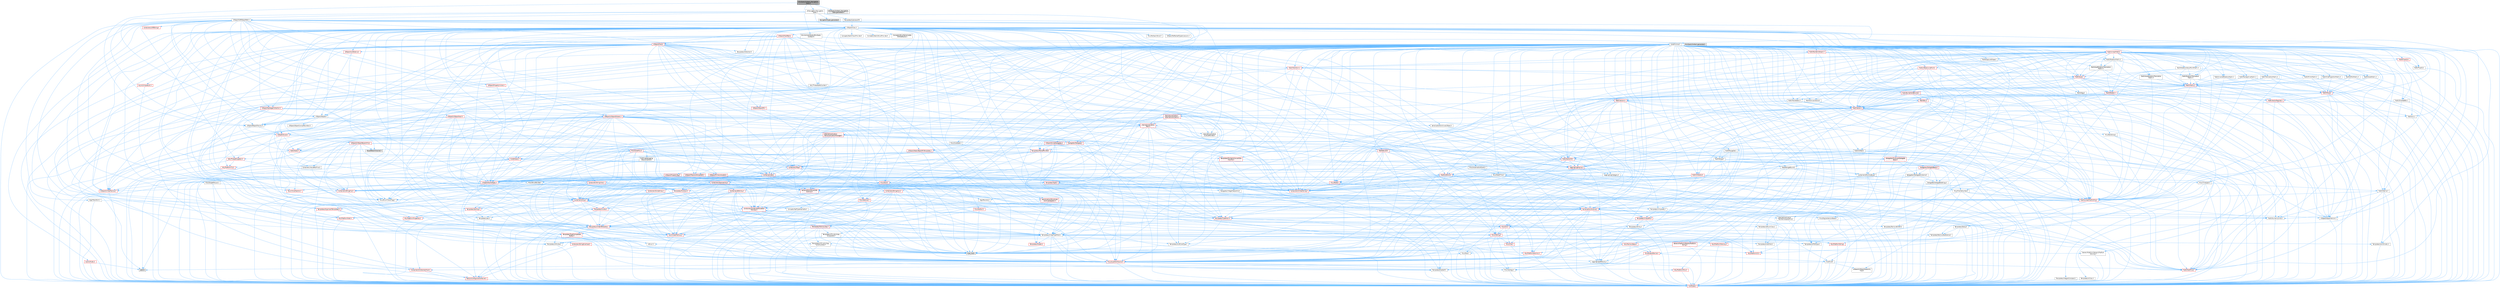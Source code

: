 digraph "EnvQueryContext_NavigationData.h"
{
 // INTERACTIVE_SVG=YES
 // LATEX_PDF_SIZE
  bgcolor="transparent";
  edge [fontname=Helvetica,fontsize=10,labelfontname=Helvetica,labelfontsize=10];
  node [fontname=Helvetica,fontsize=10,shape=box,height=0.2,width=0.4];
  Node1 [id="Node000001",label="EnvQueryContext_Navigation\lData.h",height=0.2,width=0.4,color="gray40", fillcolor="grey60", style="filled", fontcolor="black",tooltip=" "];
  Node1 -> Node2 [id="edge1_Node000001_Node000002",color="steelblue1",style="solid",tooltip=" "];
  Node2 [id="Node000002",label="AI/Navigation/Navigation\lTypes.h",height=0.2,width=0.4,color="grey40", fillcolor="white", style="filled",URL="$de/d69/NavigationTypes_8h.html",tooltip=" "];
  Node2 -> Node3 [id="edge2_Node000002_Node000003",color="steelblue1",style="solid",tooltip=" "];
  Node3 [id="Node000003",label="UObject/ObjectMacros.h",height=0.2,width=0.4,color="grey40", fillcolor="white", style="filled",URL="$d8/d8d/ObjectMacros_8h.html",tooltip=" "];
  Node3 -> Node4 [id="edge3_Node000003_Node000004",color="steelblue1",style="solid",tooltip=" "];
  Node4 [id="Node000004",label="Misc/EnumClassFlags.h",height=0.2,width=0.4,color="grey40", fillcolor="white", style="filled",URL="$d8/de7/EnumClassFlags_8h.html",tooltip=" "];
  Node3 -> Node5 [id="edge4_Node000003_Node000005",color="steelblue1",style="solid",tooltip=" "];
  Node5 [id="Node000005",label="UObject/Script.h",height=0.2,width=0.4,color="red", fillcolor="#FFF0F0", style="filled",URL="$de/dc6/Script_8h.html",tooltip=" "];
  Node5 -> Node6 [id="edge5_Node000005_Node000006",color="steelblue1",style="solid",tooltip=" "];
  Node6 [id="Node000006",label="Delegates/Delegate.h",height=0.2,width=0.4,color="red", fillcolor="#FFF0F0", style="filled",URL="$d4/d80/Delegate_8h.html",tooltip=" "];
  Node6 -> Node7 [id="edge6_Node000006_Node000007",color="steelblue1",style="solid",tooltip=" "];
  Node7 [id="Node000007",label="CoreTypes.h",height=0.2,width=0.4,color="red", fillcolor="#FFF0F0", style="filled",URL="$dc/dec/CoreTypes_8h.html",tooltip=" "];
  Node6 -> Node21 [id="edge7_Node000006_Node000021",color="steelblue1",style="solid",tooltip=" "];
  Node21 [id="Node000021",label="Misc/AssertionMacros.h",height=0.2,width=0.4,color="red", fillcolor="#FFF0F0", style="filled",URL="$d0/dfa/AssertionMacros_8h.html",tooltip=" "];
  Node21 -> Node7 [id="edge8_Node000021_Node000007",color="steelblue1",style="solid",tooltip=" "];
  Node21 -> Node22 [id="edge9_Node000021_Node000022",color="steelblue1",style="solid",tooltip=" "];
  Node22 [id="Node000022",label="HAL/PlatformMisc.h",height=0.2,width=0.4,color="red", fillcolor="#FFF0F0", style="filled",URL="$d0/df5/PlatformMisc_8h.html",tooltip=" "];
  Node22 -> Node7 [id="edge10_Node000022_Node000007",color="steelblue1",style="solid",tooltip=" "];
  Node21 -> Node57 [id="edge11_Node000021_Node000057",color="steelblue1",style="solid",tooltip=" "];
  Node57 [id="Node000057",label="Templates/EnableIf.h",height=0.2,width=0.4,color="grey40", fillcolor="white", style="filled",URL="$d7/d60/EnableIf_8h.html",tooltip=" "];
  Node57 -> Node7 [id="edge12_Node000057_Node000007",color="steelblue1",style="solid",tooltip=" "];
  Node21 -> Node63 [id="edge13_Node000021_Node000063",color="steelblue1",style="solid",tooltip=" "];
  Node63 [id="Node000063",label="Misc/VarArgs.h",height=0.2,width=0.4,color="grey40", fillcolor="white", style="filled",URL="$d5/d6f/VarArgs_8h.html",tooltip=" "];
  Node63 -> Node7 [id="edge14_Node000063_Node000007",color="steelblue1",style="solid",tooltip=" "];
  Node21 -> Node70 [id="edge15_Node000021_Node000070",color="steelblue1",style="solid",tooltip=" "];
  Node70 [id="Node000070",label="atomic",height=0.2,width=0.4,color="grey60", fillcolor="#E0E0E0", style="filled",tooltip=" "];
  Node6 -> Node71 [id="edge16_Node000006_Node000071",color="steelblue1",style="solid",tooltip=" "];
  Node71 [id="Node000071",label="UObject/NameTypes.h",height=0.2,width=0.4,color="red", fillcolor="#FFF0F0", style="filled",URL="$d6/d35/NameTypes_8h.html",tooltip=" "];
  Node71 -> Node7 [id="edge17_Node000071_Node000007",color="steelblue1",style="solid",tooltip=" "];
  Node71 -> Node21 [id="edge18_Node000071_Node000021",color="steelblue1",style="solid",tooltip=" "];
  Node71 -> Node72 [id="edge19_Node000071_Node000072",color="steelblue1",style="solid",tooltip=" "];
  Node72 [id="Node000072",label="HAL/UnrealMemory.h",height=0.2,width=0.4,color="red", fillcolor="#FFF0F0", style="filled",URL="$d9/d96/UnrealMemory_8h.html",tooltip=" "];
  Node72 -> Node7 [id="edge20_Node000072_Node000007",color="steelblue1",style="solid",tooltip=" "];
  Node72 -> Node76 [id="edge21_Node000072_Node000076",color="steelblue1",style="solid",tooltip=" "];
  Node76 [id="Node000076",label="HAL/MemoryBase.h",height=0.2,width=0.4,color="red", fillcolor="#FFF0F0", style="filled",URL="$d6/d9f/MemoryBase_8h.html",tooltip=" "];
  Node76 -> Node7 [id="edge22_Node000076_Node000007",color="steelblue1",style="solid",tooltip=" "];
  Node76 -> Node50 [id="edge23_Node000076_Node000050",color="steelblue1",style="solid",tooltip=" "];
  Node50 [id="Node000050",label="HAL/PlatformAtomics.h",height=0.2,width=0.4,color="red", fillcolor="#FFF0F0", style="filled",URL="$d3/d36/PlatformAtomics_8h.html",tooltip=" "];
  Node50 -> Node7 [id="edge24_Node000050_Node000007",color="steelblue1",style="solid",tooltip=" "];
  Node76 -> Node34 [id="edge25_Node000076_Node000034",color="steelblue1",style="solid",tooltip=" "];
  Node34 [id="Node000034",label="HAL/PlatformCrt.h",height=0.2,width=0.4,color="red", fillcolor="#FFF0F0", style="filled",URL="$d8/d75/PlatformCrt_8h.html",tooltip=" "];
  Node76 -> Node77 [id="edge26_Node000076_Node000077",color="steelblue1",style="solid",tooltip=" "];
  Node77 [id="Node000077",label="Misc/Exec.h",height=0.2,width=0.4,color="grey40", fillcolor="white", style="filled",URL="$de/ddb/Exec_8h.html",tooltip=" "];
  Node77 -> Node7 [id="edge27_Node000077_Node000007",color="steelblue1",style="solid",tooltip=" "];
  Node77 -> Node21 [id="edge28_Node000077_Node000021",color="steelblue1",style="solid",tooltip=" "];
  Node76 -> Node78 [id="edge29_Node000076_Node000078",color="steelblue1",style="solid",tooltip=" "];
  Node78 [id="Node000078",label="Misc/OutputDevice.h",height=0.2,width=0.4,color="red", fillcolor="#FFF0F0", style="filled",URL="$d7/d32/OutputDevice_8h.html",tooltip=" "];
  Node78 -> Node29 [id="edge30_Node000078_Node000029",color="steelblue1",style="solid",tooltip=" "];
  Node29 [id="Node000029",label="CoreFwd.h",height=0.2,width=0.4,color="grey40", fillcolor="white", style="filled",URL="$d1/d1e/CoreFwd_8h.html",tooltip=" "];
  Node29 -> Node7 [id="edge31_Node000029_Node000007",color="steelblue1",style="solid",tooltip=" "];
  Node29 -> Node30 [id="edge32_Node000029_Node000030",color="steelblue1",style="solid",tooltip=" "];
  Node30 [id="Node000030",label="Containers/ContainersFwd.h",height=0.2,width=0.4,color="red", fillcolor="#FFF0F0", style="filled",URL="$d4/d0a/ContainersFwd_8h.html",tooltip=" "];
  Node30 -> Node7 [id="edge33_Node000030_Node000007",color="steelblue1",style="solid",tooltip=" "];
  Node30 -> Node27 [id="edge34_Node000030_Node000027",color="steelblue1",style="solid",tooltip=" "];
  Node27 [id="Node000027",label="Traits/IsContiguousContainer.h",height=0.2,width=0.4,color="red", fillcolor="#FFF0F0", style="filled",URL="$d5/d3c/IsContiguousContainer_8h.html",tooltip=" "];
  Node27 -> Node7 [id="edge35_Node000027_Node000007",color="steelblue1",style="solid",tooltip=" "];
  Node29 -> Node31 [id="edge36_Node000029_Node000031",color="steelblue1",style="solid",tooltip=" "];
  Node31 [id="Node000031",label="Math/MathFwd.h",height=0.2,width=0.4,color="red", fillcolor="#FFF0F0", style="filled",URL="$d2/d10/MathFwd_8h.html",tooltip=" "];
  Node29 -> Node32 [id="edge37_Node000029_Node000032",color="steelblue1",style="solid",tooltip=" "];
  Node32 [id="Node000032",label="UObject/UObjectHierarchy\lFwd.h",height=0.2,width=0.4,color="grey40", fillcolor="white", style="filled",URL="$d3/d13/UObjectHierarchyFwd_8h.html",tooltip=" "];
  Node78 -> Node7 [id="edge38_Node000078_Node000007",color="steelblue1",style="solid",tooltip=" "];
  Node78 -> Node79 [id="edge39_Node000078_Node000079",color="steelblue1",style="solid",tooltip=" "];
  Node79 [id="Node000079",label="Logging/LogVerbosity.h",height=0.2,width=0.4,color="grey40", fillcolor="white", style="filled",URL="$d2/d8f/LogVerbosity_8h.html",tooltip=" "];
  Node79 -> Node7 [id="edge40_Node000079_Node000007",color="steelblue1",style="solid",tooltip=" "];
  Node78 -> Node63 [id="edge41_Node000078_Node000063",color="steelblue1",style="solid",tooltip=" "];
  Node72 -> Node89 [id="edge42_Node000072_Node000089",color="steelblue1",style="solid",tooltip=" "];
  Node89 [id="Node000089",label="HAL/PlatformMemory.h",height=0.2,width=0.4,color="red", fillcolor="#FFF0F0", style="filled",URL="$de/d68/PlatformMemory_8h.html",tooltip=" "];
  Node89 -> Node7 [id="edge43_Node000089_Node000007",color="steelblue1",style="solid",tooltip=" "];
  Node72 -> Node92 [id="edge44_Node000072_Node000092",color="steelblue1",style="solid",tooltip=" "];
  Node92 [id="Node000092",label="Templates/IsPointer.h",height=0.2,width=0.4,color="grey40", fillcolor="white", style="filled",URL="$d7/d05/IsPointer_8h.html",tooltip=" "];
  Node92 -> Node7 [id="edge45_Node000092_Node000007",color="steelblue1",style="solid",tooltip=" "];
  Node71 -> Node93 [id="edge46_Node000071_Node000093",color="steelblue1",style="solid",tooltip=" "];
  Node93 [id="Node000093",label="Templates/UnrealTypeTraits.h",height=0.2,width=0.4,color="grey40", fillcolor="white", style="filled",URL="$d2/d2d/UnrealTypeTraits_8h.html",tooltip=" "];
  Node93 -> Node7 [id="edge47_Node000093_Node000007",color="steelblue1",style="solid",tooltip=" "];
  Node93 -> Node92 [id="edge48_Node000093_Node000092",color="steelblue1",style="solid",tooltip=" "];
  Node93 -> Node21 [id="edge49_Node000093_Node000021",color="steelblue1",style="solid",tooltip=" "];
  Node93 -> Node85 [id="edge50_Node000093_Node000085",color="steelblue1",style="solid",tooltip=" "];
  Node85 [id="Node000085",label="Templates/AndOrNot.h",height=0.2,width=0.4,color="grey40", fillcolor="white", style="filled",URL="$db/d0a/AndOrNot_8h.html",tooltip=" "];
  Node85 -> Node7 [id="edge51_Node000085_Node000007",color="steelblue1",style="solid",tooltip=" "];
  Node93 -> Node57 [id="edge52_Node000093_Node000057",color="steelblue1",style="solid",tooltip=" "];
  Node93 -> Node94 [id="edge53_Node000093_Node000094",color="steelblue1",style="solid",tooltip=" "];
  Node94 [id="Node000094",label="Templates/IsArithmetic.h",height=0.2,width=0.4,color="grey40", fillcolor="white", style="filled",URL="$d2/d5d/IsArithmetic_8h.html",tooltip=" "];
  Node94 -> Node7 [id="edge54_Node000094_Node000007",color="steelblue1",style="solid",tooltip=" "];
  Node93 -> Node60 [id="edge55_Node000093_Node000060",color="steelblue1",style="solid",tooltip=" "];
  Node60 [id="Node000060",label="IsEnum.h",height=0.2,width=0.4,color="grey40", fillcolor="white", style="filled",URL="$d4/de5/IsEnum_8h.html",tooltip=" "];
  Node93 -> Node95 [id="edge56_Node000093_Node000095",color="steelblue1",style="solid",tooltip=" "];
  Node95 [id="Node000095",label="Templates/Models.h",height=0.2,width=0.4,color="red", fillcolor="#FFF0F0", style="filled",URL="$d3/d0c/Models_8h.html",tooltip=" "];
  Node93 -> Node96 [id="edge57_Node000093_Node000096",color="steelblue1",style="solid",tooltip=" "];
  Node96 [id="Node000096",label="Templates/IsPODType.h",height=0.2,width=0.4,color="grey40", fillcolor="white", style="filled",URL="$d7/db1/IsPODType_8h.html",tooltip=" "];
  Node96 -> Node7 [id="edge58_Node000096_Node000007",color="steelblue1",style="solid",tooltip=" "];
  Node93 -> Node97 [id="edge59_Node000093_Node000097",color="steelblue1",style="solid",tooltip=" "];
  Node97 [id="Node000097",label="Templates/IsUECoreType.h",height=0.2,width=0.4,color="grey40", fillcolor="white", style="filled",URL="$d1/db8/IsUECoreType_8h.html",tooltip=" "];
  Node97 -> Node7 [id="edge60_Node000097_Node000007",color="steelblue1",style="solid",tooltip=" "];
  Node97 -> Node11 [id="edge61_Node000097_Node000011",color="steelblue1",style="solid",tooltip=" "];
  Node11 [id="Node000011",label="type_traits",height=0.2,width=0.4,color="grey60", fillcolor="#E0E0E0", style="filled",tooltip=" "];
  Node93 -> Node86 [id="edge62_Node000093_Node000086",color="steelblue1",style="solid",tooltip=" "];
  Node86 [id="Node000086",label="Templates/IsTriviallyCopy\lConstructible.h",height=0.2,width=0.4,color="grey40", fillcolor="white", style="filled",URL="$d3/d78/IsTriviallyCopyConstructible_8h.html",tooltip=" "];
  Node86 -> Node7 [id="edge63_Node000086_Node000007",color="steelblue1",style="solid",tooltip=" "];
  Node86 -> Node11 [id="edge64_Node000086_Node000011",color="steelblue1",style="solid",tooltip=" "];
  Node71 -> Node98 [id="edge65_Node000071_Node000098",color="steelblue1",style="solid",tooltip=" "];
  Node98 [id="Node000098",label="Templates/UnrealTemplate.h",height=0.2,width=0.4,color="red", fillcolor="#FFF0F0", style="filled",URL="$d4/d24/UnrealTemplate_8h.html",tooltip=" "];
  Node98 -> Node7 [id="edge66_Node000098_Node000007",color="steelblue1",style="solid",tooltip=" "];
  Node98 -> Node92 [id="edge67_Node000098_Node000092",color="steelblue1",style="solid",tooltip=" "];
  Node98 -> Node72 [id="edge68_Node000098_Node000072",color="steelblue1",style="solid",tooltip=" "];
  Node98 -> Node93 [id="edge69_Node000098_Node000093",color="steelblue1",style="solid",tooltip=" "];
  Node98 -> Node101 [id="edge70_Node000098_Node000101",color="steelblue1",style="solid",tooltip=" "];
  Node101 [id="Node000101",label="Templates/RemoveReference.h",height=0.2,width=0.4,color="grey40", fillcolor="white", style="filled",URL="$da/dbe/RemoveReference_8h.html",tooltip=" "];
  Node101 -> Node7 [id="edge71_Node000101_Node000007",color="steelblue1",style="solid",tooltip=" "];
  Node98 -> Node102 [id="edge72_Node000098_Node000102",color="steelblue1",style="solid",tooltip=" "];
  Node102 [id="Node000102",label="Templates/TypeCompatible\lBytes.h",height=0.2,width=0.4,color="red", fillcolor="#FFF0F0", style="filled",URL="$df/d0a/TypeCompatibleBytes_8h.html",tooltip=" "];
  Node102 -> Node7 [id="edge73_Node000102_Node000007",color="steelblue1",style="solid",tooltip=" "];
  Node102 -> Node11 [id="edge74_Node000102_Node000011",color="steelblue1",style="solid",tooltip=" "];
  Node98 -> Node27 [id="edge75_Node000098_Node000027",color="steelblue1",style="solid",tooltip=" "];
  Node98 -> Node11 [id="edge76_Node000098_Node000011",color="steelblue1",style="solid",tooltip=" "];
  Node71 -> Node104 [id="edge77_Node000071_Node000104",color="steelblue1",style="solid",tooltip=" "];
  Node104 [id="Node000104",label="Containers/UnrealString.h",height=0.2,width=0.4,color="red", fillcolor="#FFF0F0", style="filled",URL="$d5/dba/UnrealString_8h.html",tooltip=" "];
  Node71 -> Node108 [id="edge78_Node000071_Node000108",color="steelblue1",style="solid",tooltip=" "];
  Node108 [id="Node000108",label="HAL/CriticalSection.h",height=0.2,width=0.4,color="red", fillcolor="#FFF0F0", style="filled",URL="$d6/d90/CriticalSection_8h.html",tooltip=" "];
  Node71 -> Node111 [id="edge79_Node000071_Node000111",color="steelblue1",style="solid",tooltip=" "];
  Node111 [id="Node000111",label="Containers/StringConv.h",height=0.2,width=0.4,color="red", fillcolor="#FFF0F0", style="filled",URL="$d3/ddf/StringConv_8h.html",tooltip=" "];
  Node111 -> Node7 [id="edge80_Node000111_Node000007",color="steelblue1",style="solid",tooltip=" "];
  Node111 -> Node21 [id="edge81_Node000111_Node000021",color="steelblue1",style="solid",tooltip=" "];
  Node111 -> Node112 [id="edge82_Node000111_Node000112",color="steelblue1",style="solid",tooltip=" "];
  Node112 [id="Node000112",label="Containers/ContainerAllocation\lPolicies.h",height=0.2,width=0.4,color="red", fillcolor="#FFF0F0", style="filled",URL="$d7/dff/ContainerAllocationPolicies_8h.html",tooltip=" "];
  Node112 -> Node7 [id="edge83_Node000112_Node000007",color="steelblue1",style="solid",tooltip=" "];
  Node112 -> Node112 [id="edge84_Node000112_Node000112",color="steelblue1",style="solid",tooltip=" "];
  Node112 -> Node114 [id="edge85_Node000112_Node000114",color="steelblue1",style="solid",tooltip=" "];
  Node114 [id="Node000114",label="HAL/PlatformMath.h",height=0.2,width=0.4,color="red", fillcolor="#FFF0F0", style="filled",URL="$dc/d53/PlatformMath_8h.html",tooltip=" "];
  Node114 -> Node7 [id="edge86_Node000114_Node000007",color="steelblue1",style="solid",tooltip=" "];
  Node112 -> Node72 [id="edge87_Node000112_Node000072",color="steelblue1",style="solid",tooltip=" "];
  Node112 -> Node44 [id="edge88_Node000112_Node000044",color="steelblue1",style="solid",tooltip=" "];
  Node44 [id="Node000044",label="Math/NumericLimits.h",height=0.2,width=0.4,color="grey40", fillcolor="white", style="filled",URL="$df/d1b/NumericLimits_8h.html",tooltip=" "];
  Node44 -> Node7 [id="edge89_Node000044_Node000007",color="steelblue1",style="solid",tooltip=" "];
  Node112 -> Node21 [id="edge90_Node000112_Node000021",color="steelblue1",style="solid",tooltip=" "];
  Node112 -> Node123 [id="edge91_Node000112_Node000123",color="steelblue1",style="solid",tooltip=" "];
  Node123 [id="Node000123",label="Templates/MemoryOps.h",height=0.2,width=0.4,color="red", fillcolor="#FFF0F0", style="filled",URL="$db/dea/MemoryOps_8h.html",tooltip=" "];
  Node123 -> Node7 [id="edge92_Node000123_Node000007",color="steelblue1",style="solid",tooltip=" "];
  Node123 -> Node72 [id="edge93_Node000123_Node000072",color="steelblue1",style="solid",tooltip=" "];
  Node123 -> Node87 [id="edge94_Node000123_Node000087",color="steelblue1",style="solid",tooltip=" "];
  Node87 [id="Node000087",label="Templates/IsTriviallyCopy\lAssignable.h",height=0.2,width=0.4,color="grey40", fillcolor="white", style="filled",URL="$d2/df2/IsTriviallyCopyAssignable_8h.html",tooltip=" "];
  Node87 -> Node7 [id="edge95_Node000087_Node000007",color="steelblue1",style="solid",tooltip=" "];
  Node87 -> Node11 [id="edge96_Node000087_Node000011",color="steelblue1",style="solid",tooltip=" "];
  Node123 -> Node86 [id="edge97_Node000123_Node000086",color="steelblue1",style="solid",tooltip=" "];
  Node123 -> Node93 [id="edge98_Node000123_Node000093",color="steelblue1",style="solid",tooltip=" "];
  Node123 -> Node11 [id="edge99_Node000123_Node000011",color="steelblue1",style="solid",tooltip=" "];
  Node112 -> Node102 [id="edge100_Node000112_Node000102",color="steelblue1",style="solid",tooltip=" "];
  Node112 -> Node11 [id="edge101_Node000112_Node000011",color="steelblue1",style="solid",tooltip=" "];
  Node111 -> Node124 [id="edge102_Node000111_Node000124",color="steelblue1",style="solid",tooltip=" "];
  Node124 [id="Node000124",label="Containers/Array.h",height=0.2,width=0.4,color="red", fillcolor="#FFF0F0", style="filled",URL="$df/dd0/Array_8h.html",tooltip=" "];
  Node124 -> Node7 [id="edge103_Node000124_Node000007",color="steelblue1",style="solid",tooltip=" "];
  Node124 -> Node21 [id="edge104_Node000124_Node000021",color="steelblue1",style="solid",tooltip=" "];
  Node124 -> Node72 [id="edge105_Node000124_Node000072",color="steelblue1",style="solid",tooltip=" "];
  Node124 -> Node93 [id="edge106_Node000124_Node000093",color="steelblue1",style="solid",tooltip=" "];
  Node124 -> Node98 [id="edge107_Node000124_Node000098",color="steelblue1",style="solid",tooltip=" "];
  Node124 -> Node112 [id="edge108_Node000124_Node000112",color="steelblue1",style="solid",tooltip=" "];
  Node124 -> Node131 [id="edge109_Node000124_Node000131",color="steelblue1",style="solid",tooltip=" "];
  Node131 [id="Node000131",label="Serialization/Archive.h",height=0.2,width=0.4,color="red", fillcolor="#FFF0F0", style="filled",URL="$d7/d3b/Archive_8h.html",tooltip=" "];
  Node131 -> Node29 [id="edge110_Node000131_Node000029",color="steelblue1",style="solid",tooltip=" "];
  Node131 -> Node7 [id="edge111_Node000131_Node000007",color="steelblue1",style="solid",tooltip=" "];
  Node131 -> Node132 [id="edge112_Node000131_Node000132",color="steelblue1",style="solid",tooltip=" "];
  Node132 [id="Node000132",label="HAL/PlatformProperties.h",height=0.2,width=0.4,color="red", fillcolor="#FFF0F0", style="filled",URL="$d9/db0/PlatformProperties_8h.html",tooltip=" "];
  Node132 -> Node7 [id="edge113_Node000132_Node000007",color="steelblue1",style="solid",tooltip=" "];
  Node131 -> Node135 [id="edge114_Node000131_Node000135",color="steelblue1",style="solid",tooltip=" "];
  Node135 [id="Node000135",label="Internationalization\l/TextNamespaceFwd.h",height=0.2,width=0.4,color="grey40", fillcolor="white", style="filled",URL="$d8/d97/TextNamespaceFwd_8h.html",tooltip=" "];
  Node135 -> Node7 [id="edge115_Node000135_Node000007",color="steelblue1",style="solid",tooltip=" "];
  Node131 -> Node31 [id="edge116_Node000131_Node000031",color="steelblue1",style="solid",tooltip=" "];
  Node131 -> Node21 [id="edge117_Node000131_Node000021",color="steelblue1",style="solid",tooltip=" "];
  Node131 -> Node136 [id="edge118_Node000131_Node000136",color="steelblue1",style="solid",tooltip=" "];
  Node136 [id="Node000136",label="Misc/EngineVersionBase.h",height=0.2,width=0.4,color="grey40", fillcolor="white", style="filled",URL="$d5/d2b/EngineVersionBase_8h.html",tooltip=" "];
  Node136 -> Node7 [id="edge119_Node000136_Node000007",color="steelblue1",style="solid",tooltip=" "];
  Node131 -> Node63 [id="edge120_Node000131_Node000063",color="steelblue1",style="solid",tooltip=" "];
  Node131 -> Node57 [id="edge121_Node000131_Node000057",color="steelblue1",style="solid",tooltip=" "];
  Node131 -> Node139 [id="edge122_Node000131_Node000139",color="steelblue1",style="solid",tooltip=" "];
  Node139 [id="Node000139",label="Templates/IsEnumClass.h",height=0.2,width=0.4,color="grey40", fillcolor="white", style="filled",URL="$d7/d15/IsEnumClass_8h.html",tooltip=" "];
  Node139 -> Node7 [id="edge123_Node000139_Node000007",color="steelblue1",style="solid",tooltip=" "];
  Node139 -> Node85 [id="edge124_Node000139_Node000085",color="steelblue1",style="solid",tooltip=" "];
  Node131 -> Node98 [id="edge125_Node000131_Node000098",color="steelblue1",style="solid",tooltip=" "];
  Node131 -> Node140 [id="edge126_Node000131_Node000140",color="steelblue1",style="solid",tooltip=" "];
  Node140 [id="Node000140",label="UObject/ObjectVersion.h",height=0.2,width=0.4,color="grey40", fillcolor="white", style="filled",URL="$da/d63/ObjectVersion_8h.html",tooltip=" "];
  Node140 -> Node7 [id="edge127_Node000140_Node000007",color="steelblue1",style="solid",tooltip=" "];
  Node124 -> Node168 [id="edge128_Node000124_Node000168",color="steelblue1",style="solid",tooltip=" "];
  Node168 [id="Node000168",label="Concepts/GetTypeHashable.h",height=0.2,width=0.4,color="grey40", fillcolor="white", style="filled",URL="$d3/da2/GetTypeHashable_8h.html",tooltip=" "];
  Node168 -> Node7 [id="edge129_Node000168_Node000007",color="steelblue1",style="solid",tooltip=" "];
  Node168 -> Node146 [id="edge130_Node000168_Node000146",color="steelblue1",style="solid",tooltip=" "];
  Node146 [id="Node000146",label="Templates/TypeHash.h",height=0.2,width=0.4,color="red", fillcolor="#FFF0F0", style="filled",URL="$d1/d62/TypeHash_8h.html",tooltip=" "];
  Node146 -> Node7 [id="edge131_Node000146_Node000007",color="steelblue1",style="solid",tooltip=" "];
  Node146 -> Node147 [id="edge132_Node000146_Node000147",color="steelblue1",style="solid",tooltip=" "];
  Node147 [id="Node000147",label="Misc/Crc.h",height=0.2,width=0.4,color="red", fillcolor="#FFF0F0", style="filled",URL="$d4/dd2/Crc_8h.html",tooltip=" "];
  Node147 -> Node7 [id="edge133_Node000147_Node000007",color="steelblue1",style="solid",tooltip=" "];
  Node147 -> Node74 [id="edge134_Node000147_Node000074",color="steelblue1",style="solid",tooltip=" "];
  Node74 [id="Node000074",label="HAL/PlatformString.h",height=0.2,width=0.4,color="red", fillcolor="#FFF0F0", style="filled",URL="$db/db5/PlatformString_8h.html",tooltip=" "];
  Node74 -> Node7 [id="edge135_Node000074_Node000007",color="steelblue1",style="solid",tooltip=" "];
  Node147 -> Node21 [id="edge136_Node000147_Node000021",color="steelblue1",style="solid",tooltip=" "];
  Node147 -> Node148 [id="edge137_Node000147_Node000148",color="steelblue1",style="solid",tooltip=" "];
  Node148 [id="Node000148",label="Misc/CString.h",height=0.2,width=0.4,color="red", fillcolor="#FFF0F0", style="filled",URL="$d2/d49/CString_8h.html",tooltip=" "];
  Node148 -> Node7 [id="edge138_Node000148_Node000007",color="steelblue1",style="solid",tooltip=" "];
  Node148 -> Node34 [id="edge139_Node000148_Node000034",color="steelblue1",style="solid",tooltip=" "];
  Node148 -> Node74 [id="edge140_Node000148_Node000074",color="steelblue1",style="solid",tooltip=" "];
  Node148 -> Node21 [id="edge141_Node000148_Node000021",color="steelblue1",style="solid",tooltip=" "];
  Node148 -> Node149 [id="edge142_Node000148_Node000149",color="steelblue1",style="solid",tooltip=" "];
  Node149 [id="Node000149",label="Misc/Char.h",height=0.2,width=0.4,color="red", fillcolor="#FFF0F0", style="filled",URL="$d0/d58/Char_8h.html",tooltip=" "];
  Node149 -> Node7 [id="edge143_Node000149_Node000007",color="steelblue1",style="solid",tooltip=" "];
  Node149 -> Node11 [id="edge144_Node000149_Node000011",color="steelblue1",style="solid",tooltip=" "];
  Node148 -> Node63 [id="edge145_Node000148_Node000063",color="steelblue1",style="solid",tooltip=" "];
  Node147 -> Node149 [id="edge146_Node000147_Node000149",color="steelblue1",style="solid",tooltip=" "];
  Node147 -> Node93 [id="edge147_Node000147_Node000093",color="steelblue1",style="solid",tooltip=" "];
  Node146 -> Node11 [id="edge148_Node000146_Node000011",color="steelblue1",style="solid",tooltip=" "];
  Node124 -> Node157 [id="edge149_Node000124_Node000157",color="steelblue1",style="solid",tooltip=" "];
  Node157 [id="Node000157",label="Templates/Invoke.h",height=0.2,width=0.4,color="red", fillcolor="#FFF0F0", style="filled",URL="$d7/deb/Invoke_8h.html",tooltip=" "];
  Node157 -> Node7 [id="edge150_Node000157_Node000007",color="steelblue1",style="solid",tooltip=" "];
  Node157 -> Node98 [id="edge151_Node000157_Node000098",color="steelblue1",style="solid",tooltip=" "];
  Node157 -> Node11 [id="edge152_Node000157_Node000011",color="steelblue1",style="solid",tooltip=" "];
  Node124 -> Node162 [id="edge153_Node000124_Node000162",color="steelblue1",style="solid",tooltip=" "];
  Node162 [id="Node000162",label="Templates/Less.h",height=0.2,width=0.4,color="grey40", fillcolor="white", style="filled",URL="$de/dc8/Less_8h.html",tooltip=" "];
  Node162 -> Node7 [id="edge154_Node000162_Node000007",color="steelblue1",style="solid",tooltip=" "];
  Node162 -> Node98 [id="edge155_Node000162_Node000098",color="steelblue1",style="solid",tooltip=" "];
  Node124 -> Node170 [id="edge156_Node000124_Node000170",color="steelblue1",style="solid",tooltip=" "];
  Node170 [id="Node000170",label="Templates/Sorting.h",height=0.2,width=0.4,color="red", fillcolor="#FFF0F0", style="filled",URL="$d3/d9e/Sorting_8h.html",tooltip=" "];
  Node170 -> Node7 [id="edge157_Node000170_Node000007",color="steelblue1",style="solid",tooltip=" "];
  Node170 -> Node114 [id="edge158_Node000170_Node000114",color="steelblue1",style="solid",tooltip=" "];
  Node170 -> Node162 [id="edge159_Node000170_Node000162",color="steelblue1",style="solid",tooltip=" "];
  Node124 -> Node174 [id="edge160_Node000124_Node000174",color="steelblue1",style="solid",tooltip=" "];
  Node174 [id="Node000174",label="Templates/AlignmentTemplates.h",height=0.2,width=0.4,color="red", fillcolor="#FFF0F0", style="filled",URL="$dd/d32/AlignmentTemplates_8h.html",tooltip=" "];
  Node174 -> Node7 [id="edge161_Node000174_Node000007",color="steelblue1",style="solid",tooltip=" "];
  Node174 -> Node92 [id="edge162_Node000174_Node000092",color="steelblue1",style="solid",tooltip=" "];
  Node124 -> Node11 [id="edge163_Node000124_Node000011",color="steelblue1",style="solid",tooltip=" "];
  Node111 -> Node148 [id="edge164_Node000111_Node000148",color="steelblue1",style="solid",tooltip=" "];
  Node111 -> Node175 [id="edge165_Node000111_Node000175",color="steelblue1",style="solid",tooltip=" "];
  Node175 [id="Node000175",label="Templates/IsArray.h",height=0.2,width=0.4,color="grey40", fillcolor="white", style="filled",URL="$d8/d8d/IsArray_8h.html",tooltip=" "];
  Node175 -> Node7 [id="edge166_Node000175_Node000007",color="steelblue1",style="solid",tooltip=" "];
  Node111 -> Node98 [id="edge167_Node000111_Node000098",color="steelblue1",style="solid",tooltip=" "];
  Node111 -> Node93 [id="edge168_Node000111_Node000093",color="steelblue1",style="solid",tooltip=" "];
  Node111 -> Node27 [id="edge169_Node000111_Node000027",color="steelblue1",style="solid",tooltip=" "];
  Node111 -> Node11 [id="edge170_Node000111_Node000011",color="steelblue1",style="solid",tooltip=" "];
  Node71 -> Node24 [id="edge171_Node000071_Node000024",color="steelblue1",style="solid",tooltip=" "];
  Node24 [id="Node000024",label="Containers/StringFwd.h",height=0.2,width=0.4,color="red", fillcolor="#FFF0F0", style="filled",URL="$df/d37/StringFwd_8h.html",tooltip=" "];
  Node24 -> Node7 [id="edge172_Node000024_Node000007",color="steelblue1",style="solid",tooltip=" "];
  Node24 -> Node27 [id="edge173_Node000024_Node000027",color="steelblue1",style="solid",tooltip=" "];
  Node71 -> Node176 [id="edge174_Node000071_Node000176",color="steelblue1",style="solid",tooltip=" "];
  Node176 [id="Node000176",label="UObject/UnrealNames.h",height=0.2,width=0.4,color="red", fillcolor="#FFF0F0", style="filled",URL="$d8/db1/UnrealNames_8h.html",tooltip=" "];
  Node176 -> Node7 [id="edge175_Node000176_Node000007",color="steelblue1",style="solid",tooltip=" "];
  Node6 -> Node184 [id="edge176_Node000006_Node000184",color="steelblue1",style="solid",tooltip=" "];
  Node184 [id="Node000184",label="Templates/SharedPointer.h",height=0.2,width=0.4,color="red", fillcolor="#FFF0F0", style="filled",URL="$d2/d17/SharedPointer_8h.html",tooltip=" "];
  Node184 -> Node7 [id="edge177_Node000184_Node000007",color="steelblue1",style="solid",tooltip=" "];
  Node184 -> Node185 [id="edge178_Node000184_Node000185",color="steelblue1",style="solid",tooltip=" "];
  Node185 [id="Node000185",label="Templates/PointerIsConvertible\lFromTo.h",height=0.2,width=0.4,color="red", fillcolor="#FFF0F0", style="filled",URL="$d6/d65/PointerIsConvertibleFromTo_8h.html",tooltip=" "];
  Node185 -> Node7 [id="edge179_Node000185_Node000007",color="steelblue1",style="solid",tooltip=" "];
  Node185 -> Node11 [id="edge180_Node000185_Node000011",color="steelblue1",style="solid",tooltip=" "];
  Node184 -> Node21 [id="edge181_Node000184_Node000021",color="steelblue1",style="solid",tooltip=" "];
  Node184 -> Node72 [id="edge182_Node000184_Node000072",color="steelblue1",style="solid",tooltip=" "];
  Node184 -> Node124 [id="edge183_Node000184_Node000124",color="steelblue1",style="solid",tooltip=" "];
  Node184 -> Node186 [id="edge184_Node000184_Node000186",color="steelblue1",style="solid",tooltip=" "];
  Node186 [id="Node000186",label="Containers/Map.h",height=0.2,width=0.4,color="red", fillcolor="#FFF0F0", style="filled",URL="$df/d79/Map_8h.html",tooltip=" "];
  Node186 -> Node7 [id="edge185_Node000186_Node000007",color="steelblue1",style="solid",tooltip=" "];
  Node186 -> Node187 [id="edge186_Node000186_Node000187",color="steelblue1",style="solid",tooltip=" "];
  Node187 [id="Node000187",label="Algo/Reverse.h",height=0.2,width=0.4,color="grey40", fillcolor="white", style="filled",URL="$d5/d93/Reverse_8h.html",tooltip=" "];
  Node187 -> Node7 [id="edge187_Node000187_Node000007",color="steelblue1",style="solid",tooltip=" "];
  Node187 -> Node98 [id="edge188_Node000187_Node000098",color="steelblue1",style="solid",tooltip=" "];
  Node186 -> Node188 [id="edge189_Node000186_Node000188",color="steelblue1",style="solid",tooltip=" "];
  Node188 [id="Node000188",label="Containers/Set.h",height=0.2,width=0.4,color="red", fillcolor="#FFF0F0", style="filled",URL="$d4/d45/Set_8h.html",tooltip=" "];
  Node188 -> Node112 [id="edge190_Node000188_Node000112",color="steelblue1",style="solid",tooltip=" "];
  Node188 -> Node190 [id="edge191_Node000188_Node000190",color="steelblue1",style="solid",tooltip=" "];
  Node190 [id="Node000190",label="Containers/SparseArray.h",height=0.2,width=0.4,color="red", fillcolor="#FFF0F0", style="filled",URL="$d5/dbf/SparseArray_8h.html",tooltip=" "];
  Node190 -> Node7 [id="edge192_Node000190_Node000007",color="steelblue1",style="solid",tooltip=" "];
  Node190 -> Node21 [id="edge193_Node000190_Node000021",color="steelblue1",style="solid",tooltip=" "];
  Node190 -> Node72 [id="edge194_Node000190_Node000072",color="steelblue1",style="solid",tooltip=" "];
  Node190 -> Node93 [id="edge195_Node000190_Node000093",color="steelblue1",style="solid",tooltip=" "];
  Node190 -> Node98 [id="edge196_Node000190_Node000098",color="steelblue1",style="solid",tooltip=" "];
  Node190 -> Node112 [id="edge197_Node000190_Node000112",color="steelblue1",style="solid",tooltip=" "];
  Node190 -> Node162 [id="edge198_Node000190_Node000162",color="steelblue1",style="solid",tooltip=" "];
  Node190 -> Node124 [id="edge199_Node000190_Node000124",color="steelblue1",style="solid",tooltip=" "];
  Node190 -> Node173 [id="edge200_Node000190_Node000173",color="steelblue1",style="solid",tooltip=" "];
  Node173 [id="Node000173",label="Math/UnrealMathUtility.h",height=0.2,width=0.4,color="red", fillcolor="#FFF0F0", style="filled",URL="$db/db8/UnrealMathUtility_8h.html",tooltip=" "];
  Node173 -> Node7 [id="edge201_Node000173_Node000007",color="steelblue1",style="solid",tooltip=" "];
  Node173 -> Node21 [id="edge202_Node000173_Node000021",color="steelblue1",style="solid",tooltip=" "];
  Node173 -> Node114 [id="edge203_Node000173_Node000114",color="steelblue1",style="solid",tooltip=" "];
  Node173 -> Node31 [id="edge204_Node000173_Node000031",color="steelblue1",style="solid",tooltip=" "];
  Node190 -> Node191 [id="edge205_Node000190_Node000191",color="steelblue1",style="solid",tooltip=" "];
  Node191 [id="Node000191",label="Containers/ScriptArray.h",height=0.2,width=0.4,color="red", fillcolor="#FFF0F0", style="filled",URL="$dc/daf/ScriptArray_8h.html",tooltip=" "];
  Node191 -> Node7 [id="edge206_Node000191_Node000007",color="steelblue1",style="solid",tooltip=" "];
  Node191 -> Node21 [id="edge207_Node000191_Node000021",color="steelblue1",style="solid",tooltip=" "];
  Node191 -> Node72 [id="edge208_Node000191_Node000072",color="steelblue1",style="solid",tooltip=" "];
  Node191 -> Node112 [id="edge209_Node000191_Node000112",color="steelblue1",style="solid",tooltip=" "];
  Node191 -> Node124 [id="edge210_Node000191_Node000124",color="steelblue1",style="solid",tooltip=" "];
  Node190 -> Node192 [id="edge211_Node000190_Node000192",color="steelblue1",style="solid",tooltip=" "];
  Node192 [id="Node000192",label="Containers/BitArray.h",height=0.2,width=0.4,color="red", fillcolor="#FFF0F0", style="filled",URL="$d1/de4/BitArray_8h.html",tooltip=" "];
  Node192 -> Node112 [id="edge212_Node000192_Node000112",color="steelblue1",style="solid",tooltip=" "];
  Node192 -> Node7 [id="edge213_Node000192_Node000007",color="steelblue1",style="solid",tooltip=" "];
  Node192 -> Node50 [id="edge214_Node000192_Node000050",color="steelblue1",style="solid",tooltip=" "];
  Node192 -> Node72 [id="edge215_Node000192_Node000072",color="steelblue1",style="solid",tooltip=" "];
  Node192 -> Node173 [id="edge216_Node000192_Node000173",color="steelblue1",style="solid",tooltip=" "];
  Node192 -> Node21 [id="edge217_Node000192_Node000021",color="steelblue1",style="solid",tooltip=" "];
  Node192 -> Node4 [id="edge218_Node000192_Node000004",color="steelblue1",style="solid",tooltip=" "];
  Node192 -> Node131 [id="edge219_Node000192_Node000131",color="steelblue1",style="solid",tooltip=" "];
  Node192 -> Node57 [id="edge220_Node000192_Node000057",color="steelblue1",style="solid",tooltip=" "];
  Node192 -> Node157 [id="edge221_Node000192_Node000157",color="steelblue1",style="solid",tooltip=" "];
  Node192 -> Node98 [id="edge222_Node000192_Node000098",color="steelblue1",style="solid",tooltip=" "];
  Node192 -> Node93 [id="edge223_Node000192_Node000093",color="steelblue1",style="solid",tooltip=" "];
  Node190 -> Node193 [id="edge224_Node000190_Node000193",color="steelblue1",style="solid",tooltip=" "];
  Node193 [id="Node000193",label="Serialization/Structured\lArchive.h",height=0.2,width=0.4,color="red", fillcolor="#FFF0F0", style="filled",URL="$d9/d1e/StructuredArchive_8h.html",tooltip=" "];
  Node193 -> Node124 [id="edge225_Node000193_Node000124",color="steelblue1",style="solid",tooltip=" "];
  Node193 -> Node112 [id="edge226_Node000193_Node000112",color="steelblue1",style="solid",tooltip=" "];
  Node193 -> Node7 [id="edge227_Node000193_Node000007",color="steelblue1",style="solid",tooltip=" "];
  Node193 -> Node131 [id="edge228_Node000193_Node000131",color="steelblue1",style="solid",tooltip=" "];
  Node193 -> Node197 [id="edge229_Node000193_Node000197",color="steelblue1",style="solid",tooltip=" "];
  Node197 [id="Node000197",label="Serialization/Structured\lArchiveAdapters.h",height=0.2,width=0.4,color="red", fillcolor="#FFF0F0", style="filled",URL="$d3/de1/StructuredArchiveAdapters_8h.html",tooltip=" "];
  Node197 -> Node7 [id="edge230_Node000197_Node000007",color="steelblue1",style="solid",tooltip=" "];
  Node197 -> Node95 [id="edge231_Node000197_Node000095",color="steelblue1",style="solid",tooltip=" "];
  Node197 -> Node204 [id="edge232_Node000197_Node000204",color="steelblue1",style="solid",tooltip=" "];
  Node204 [id="Node000204",label="Templates/UniqueObj.h",height=0.2,width=0.4,color="grey40", fillcolor="white", style="filled",URL="$da/d95/UniqueObj_8h.html",tooltip=" "];
  Node204 -> Node7 [id="edge233_Node000204_Node000007",color="steelblue1",style="solid",tooltip=" "];
  Node204 -> Node205 [id="edge234_Node000204_Node000205",color="steelblue1",style="solid",tooltip=" "];
  Node205 [id="Node000205",label="Templates/UniquePtr.h",height=0.2,width=0.4,color="red", fillcolor="#FFF0F0", style="filled",URL="$de/d1a/UniquePtr_8h.html",tooltip=" "];
  Node205 -> Node7 [id="edge235_Node000205_Node000007",color="steelblue1",style="solid",tooltip=" "];
  Node205 -> Node98 [id="edge236_Node000205_Node000098",color="steelblue1",style="solid",tooltip=" "];
  Node205 -> Node175 [id="edge237_Node000205_Node000175",color="steelblue1",style="solid",tooltip=" "];
  Node205 -> Node206 [id="edge238_Node000205_Node000206",color="steelblue1",style="solid",tooltip=" "];
  Node206 [id="Node000206",label="Templates/RemoveExtent.h",height=0.2,width=0.4,color="grey40", fillcolor="white", style="filled",URL="$dc/de9/RemoveExtent_8h.html",tooltip=" "];
  Node206 -> Node7 [id="edge239_Node000206_Node000007",color="steelblue1",style="solid",tooltip=" "];
  Node205 -> Node11 [id="edge240_Node000205_Node000011",color="steelblue1",style="solid",tooltip=" "];
  Node193 -> Node204 [id="edge241_Node000193_Node000204",color="steelblue1",style="solid",tooltip=" "];
  Node190 -> Node104 [id="edge242_Node000190_Node000104",color="steelblue1",style="solid",tooltip=" "];
  Node188 -> Node30 [id="edge243_Node000188_Node000030",color="steelblue1",style="solid",tooltip=" "];
  Node188 -> Node173 [id="edge244_Node000188_Node000173",color="steelblue1",style="solid",tooltip=" "];
  Node188 -> Node21 [id="edge245_Node000188_Node000021",color="steelblue1",style="solid",tooltip=" "];
  Node188 -> Node208 [id="edge246_Node000188_Node000208",color="steelblue1",style="solid",tooltip=" "];
  Node208 [id="Node000208",label="Misc/StructBuilder.h",height=0.2,width=0.4,color="grey40", fillcolor="white", style="filled",URL="$d9/db3/StructBuilder_8h.html",tooltip=" "];
  Node208 -> Node7 [id="edge247_Node000208_Node000007",color="steelblue1",style="solid",tooltip=" "];
  Node208 -> Node173 [id="edge248_Node000208_Node000173",color="steelblue1",style="solid",tooltip=" "];
  Node208 -> Node174 [id="edge249_Node000208_Node000174",color="steelblue1",style="solid",tooltip=" "];
  Node188 -> Node193 [id="edge250_Node000188_Node000193",color="steelblue1",style="solid",tooltip=" "];
  Node188 -> Node209 [id="edge251_Node000188_Node000209",color="steelblue1",style="solid",tooltip=" "];
  Node209 [id="Node000209",label="Templates/Function.h",height=0.2,width=0.4,color="red", fillcolor="#FFF0F0", style="filled",URL="$df/df5/Function_8h.html",tooltip=" "];
  Node209 -> Node7 [id="edge252_Node000209_Node000007",color="steelblue1",style="solid",tooltip=" "];
  Node209 -> Node21 [id="edge253_Node000209_Node000021",color="steelblue1",style="solid",tooltip=" "];
  Node209 -> Node72 [id="edge254_Node000209_Node000072",color="steelblue1",style="solid",tooltip=" "];
  Node209 -> Node93 [id="edge255_Node000209_Node000093",color="steelblue1",style="solid",tooltip=" "];
  Node209 -> Node157 [id="edge256_Node000209_Node000157",color="steelblue1",style="solid",tooltip=" "];
  Node209 -> Node98 [id="edge257_Node000209_Node000098",color="steelblue1",style="solid",tooltip=" "];
  Node209 -> Node173 [id="edge258_Node000209_Node000173",color="steelblue1",style="solid",tooltip=" "];
  Node209 -> Node11 [id="edge259_Node000209_Node000011",color="steelblue1",style="solid",tooltip=" "];
  Node188 -> Node170 [id="edge260_Node000188_Node000170",color="steelblue1",style="solid",tooltip=" "];
  Node188 -> Node146 [id="edge261_Node000188_Node000146",color="steelblue1",style="solid",tooltip=" "];
  Node188 -> Node98 [id="edge262_Node000188_Node000098",color="steelblue1",style="solid",tooltip=" "];
  Node188 -> Node11 [id="edge263_Node000188_Node000011",color="steelblue1",style="solid",tooltip=" "];
  Node186 -> Node104 [id="edge264_Node000186_Node000104",color="steelblue1",style="solid",tooltip=" "];
  Node186 -> Node21 [id="edge265_Node000186_Node000021",color="steelblue1",style="solid",tooltip=" "];
  Node186 -> Node208 [id="edge266_Node000186_Node000208",color="steelblue1",style="solid",tooltip=" "];
  Node186 -> Node209 [id="edge267_Node000186_Node000209",color="steelblue1",style="solid",tooltip=" "];
  Node186 -> Node170 [id="edge268_Node000186_Node000170",color="steelblue1",style="solid",tooltip=" "];
  Node186 -> Node212 [id="edge269_Node000186_Node000212",color="steelblue1",style="solid",tooltip=" "];
  Node212 [id="Node000212",label="Templates/Tuple.h",height=0.2,width=0.4,color="red", fillcolor="#FFF0F0", style="filled",URL="$d2/d4f/Tuple_8h.html",tooltip=" "];
  Node212 -> Node7 [id="edge270_Node000212_Node000007",color="steelblue1",style="solid",tooltip=" "];
  Node212 -> Node98 [id="edge271_Node000212_Node000098",color="steelblue1",style="solid",tooltip=" "];
  Node212 -> Node213 [id="edge272_Node000212_Node000213",color="steelblue1",style="solid",tooltip=" "];
  Node213 [id="Node000213",label="Delegates/IntegerSequence.h",height=0.2,width=0.4,color="grey40", fillcolor="white", style="filled",URL="$d2/dcc/IntegerSequence_8h.html",tooltip=" "];
  Node213 -> Node7 [id="edge273_Node000213_Node000007",color="steelblue1",style="solid",tooltip=" "];
  Node212 -> Node157 [id="edge274_Node000212_Node000157",color="steelblue1",style="solid",tooltip=" "];
  Node212 -> Node193 [id="edge275_Node000212_Node000193",color="steelblue1",style="solid",tooltip=" "];
  Node212 -> Node146 [id="edge276_Node000212_Node000146",color="steelblue1",style="solid",tooltip=" "];
  Node212 -> Node11 [id="edge277_Node000212_Node000011",color="steelblue1",style="solid",tooltip=" "];
  Node186 -> Node98 [id="edge278_Node000186_Node000098",color="steelblue1",style="solid",tooltip=" "];
  Node186 -> Node93 [id="edge279_Node000186_Node000093",color="steelblue1",style="solid",tooltip=" "];
  Node186 -> Node11 [id="edge280_Node000186_Node000011",color="steelblue1",style="solid",tooltip=" "];
  Node184 -> Node215 [id="edge281_Node000184_Node000215",color="steelblue1",style="solid",tooltip=" "];
  Node215 [id="Node000215",label="CoreGlobals.h",height=0.2,width=0.4,color="red", fillcolor="#FFF0F0", style="filled",URL="$d5/d8c/CoreGlobals_8h.html",tooltip=" "];
  Node215 -> Node104 [id="edge282_Node000215_Node000104",color="steelblue1",style="solid",tooltip=" "];
  Node215 -> Node7 [id="edge283_Node000215_Node000007",color="steelblue1",style="solid",tooltip=" "];
  Node215 -> Node216 [id="edge284_Node000215_Node000216",color="steelblue1",style="solid",tooltip=" "];
  Node216 [id="Node000216",label="HAL/PlatformTLS.h",height=0.2,width=0.4,color="red", fillcolor="#FFF0F0", style="filled",URL="$d0/def/PlatformTLS_8h.html",tooltip=" "];
  Node216 -> Node7 [id="edge285_Node000216_Node000007",color="steelblue1",style="solid",tooltip=" "];
  Node215 -> Node219 [id="edge286_Node000215_Node000219",color="steelblue1",style="solid",tooltip=" "];
  Node219 [id="Node000219",label="Logging/LogMacros.h",height=0.2,width=0.4,color="red", fillcolor="#FFF0F0", style="filled",URL="$d0/d16/LogMacros_8h.html",tooltip=" "];
  Node219 -> Node104 [id="edge287_Node000219_Node000104",color="steelblue1",style="solid",tooltip=" "];
  Node219 -> Node7 [id="edge288_Node000219_Node000007",color="steelblue1",style="solid",tooltip=" "];
  Node219 -> Node220 [id="edge289_Node000219_Node000220",color="steelblue1",style="solid",tooltip=" "];
  Node220 [id="Node000220",label="Logging/LogCategory.h",height=0.2,width=0.4,color="grey40", fillcolor="white", style="filled",URL="$d9/d36/LogCategory_8h.html",tooltip=" "];
  Node220 -> Node7 [id="edge290_Node000220_Node000007",color="steelblue1",style="solid",tooltip=" "];
  Node220 -> Node79 [id="edge291_Node000220_Node000079",color="steelblue1",style="solid",tooltip=" "];
  Node220 -> Node71 [id="edge292_Node000220_Node000071",color="steelblue1",style="solid",tooltip=" "];
  Node219 -> Node79 [id="edge293_Node000219_Node000079",color="steelblue1",style="solid",tooltip=" "];
  Node219 -> Node21 [id="edge294_Node000219_Node000021",color="steelblue1",style="solid",tooltip=" "];
  Node219 -> Node63 [id="edge295_Node000219_Node000063",color="steelblue1",style="solid",tooltip=" "];
  Node219 -> Node57 [id="edge296_Node000219_Node000057",color="steelblue1",style="solid",tooltip=" "];
  Node219 -> Node11 [id="edge297_Node000219_Node000011",color="steelblue1",style="solid",tooltip=" "];
  Node215 -> Node4 [id="edge298_Node000215_Node000004",color="steelblue1",style="solid",tooltip=" "];
  Node215 -> Node78 [id="edge299_Node000215_Node000078",color="steelblue1",style="solid",tooltip=" "];
  Node215 -> Node71 [id="edge300_Node000215_Node000071",color="steelblue1",style="solid",tooltip=" "];
  Node215 -> Node70 [id="edge301_Node000215_Node000070",color="steelblue1",style="solid",tooltip=" "];
  Node6 -> Node227 [id="edge302_Node000006_Node000227",color="steelblue1",style="solid",tooltip=" "];
  Node227 [id="Node000227",label="UObject/WeakObjectPtrTemplates.h",height=0.2,width=0.4,color="red", fillcolor="#FFF0F0", style="filled",URL="$d8/d3b/WeakObjectPtrTemplates_8h.html",tooltip=" "];
  Node227 -> Node7 [id="edge303_Node000227_Node000007",color="steelblue1",style="solid",tooltip=" "];
  Node227 -> Node186 [id="edge304_Node000227_Node000186",color="steelblue1",style="solid",tooltip=" "];
  Node227 -> Node11 [id="edge305_Node000227_Node000011",color="steelblue1",style="solid",tooltip=" "];
  Node6 -> Node230 [id="edge306_Node000006_Node000230",color="steelblue1",style="solid",tooltip=" "];
  Node230 [id="Node000230",label="Delegates/MulticastDelegate\lBase.h",height=0.2,width=0.4,color="red", fillcolor="#FFF0F0", style="filled",URL="$db/d16/MulticastDelegateBase_8h.html",tooltip=" "];
  Node230 -> Node7 [id="edge307_Node000230_Node000007",color="steelblue1",style="solid",tooltip=" "];
  Node230 -> Node112 [id="edge308_Node000230_Node000112",color="steelblue1",style="solid",tooltip=" "];
  Node230 -> Node124 [id="edge309_Node000230_Node000124",color="steelblue1",style="solid",tooltip=" "];
  Node230 -> Node173 [id="edge310_Node000230_Node000173",color="steelblue1",style="solid",tooltip=" "];
  Node230 -> Node231 [id="edge311_Node000230_Node000231",color="steelblue1",style="solid",tooltip=" "];
  Node231 [id="Node000231",label="Delegates/IDelegateInstance.h",height=0.2,width=0.4,color="grey40", fillcolor="white", style="filled",URL="$d2/d10/IDelegateInstance_8h.html",tooltip=" "];
  Node231 -> Node7 [id="edge312_Node000231_Node000007",color="steelblue1",style="solid",tooltip=" "];
  Node231 -> Node146 [id="edge313_Node000231_Node000146",color="steelblue1",style="solid",tooltip=" "];
  Node231 -> Node71 [id="edge314_Node000231_Node000071",color="steelblue1",style="solid",tooltip=" "];
  Node231 -> Node232 [id="edge315_Node000231_Node000232",color="steelblue1",style="solid",tooltip=" "];
  Node232 [id="Node000232",label="Delegates/DelegateSettings.h",height=0.2,width=0.4,color="grey40", fillcolor="white", style="filled",URL="$d0/d97/DelegateSettings_8h.html",tooltip=" "];
  Node232 -> Node7 [id="edge316_Node000232_Node000007",color="steelblue1",style="solid",tooltip=" "];
  Node230 -> Node233 [id="edge317_Node000230_Node000233",color="steelblue1",style="solid",tooltip=" "];
  Node233 [id="Node000233",label="Delegates/DelegateBase.h",height=0.2,width=0.4,color="red", fillcolor="#FFF0F0", style="filled",URL="$da/d67/DelegateBase_8h.html",tooltip=" "];
  Node233 -> Node7 [id="edge318_Node000233_Node000007",color="steelblue1",style="solid",tooltip=" "];
  Node233 -> Node112 [id="edge319_Node000233_Node000112",color="steelblue1",style="solid",tooltip=" "];
  Node233 -> Node173 [id="edge320_Node000233_Node000173",color="steelblue1",style="solid",tooltip=" "];
  Node233 -> Node71 [id="edge321_Node000233_Node000071",color="steelblue1",style="solid",tooltip=" "];
  Node233 -> Node232 [id="edge322_Node000233_Node000232",color="steelblue1",style="solid",tooltip=" "];
  Node233 -> Node231 [id="edge323_Node000233_Node000231",color="steelblue1",style="solid",tooltip=" "];
  Node6 -> Node213 [id="edge324_Node000006_Node000213",color="steelblue1",style="solid",tooltip=" "];
  Node5 -> Node245 [id="edge325_Node000005_Node000245",color="steelblue1",style="solid",tooltip=" "];
  Node245 [id="Node000245",label="HAL/ThreadSingleton.h",height=0.2,width=0.4,color="red", fillcolor="#FFF0F0", style="filled",URL="$d0/dd5/ThreadSingleton_8h.html",tooltip=" "];
  Node245 -> Node7 [id="edge326_Node000245_Node000007",color="steelblue1",style="solid",tooltip=" "];
  Node245 -> Node209 [id="edge327_Node000245_Node000209",color="steelblue1",style="solid",tooltip=" "];
  Node245 -> Node216 [id="edge328_Node000245_Node000216",color="steelblue1",style="solid",tooltip=" "];
  Node5 -> Node247 [id="edge329_Node000005_Node000247",color="steelblue1",style="solid",tooltip=" "];
  Node247 [id="Node000247",label="Stats/Stats.h",height=0.2,width=0.4,color="red", fillcolor="#FFF0F0", style="filled",URL="$dc/d09/Stats_8h.html",tooltip=" "];
  Node247 -> Node215 [id="edge330_Node000247_Node000215",color="steelblue1",style="solid",tooltip=" "];
  Node247 -> Node7 [id="edge331_Node000247_Node000007",color="steelblue1",style="solid",tooltip=" "];
  Node5 -> Node4 [id="edge332_Node000005_Node000004",color="steelblue1",style="solid",tooltip=" "];
  Node5 -> Node273 [id="edge333_Node000005_Node000273",color="steelblue1",style="solid",tooltip=" "];
  Node273 [id="Node000273",label="Misc/CoreMisc.h",height=0.2,width=0.4,color="red", fillcolor="#FFF0F0", style="filled",URL="$d8/d97/CoreMisc_8h.html",tooltip=" "];
  Node273 -> Node124 [id="edge334_Node000273_Node000124",color="steelblue1",style="solid",tooltip=" "];
  Node273 -> Node112 [id="edge335_Node000273_Node000112",color="steelblue1",style="solid",tooltip=" "];
  Node273 -> Node186 [id="edge336_Node000273_Node000186",color="steelblue1",style="solid",tooltip=" "];
  Node273 -> Node104 [id="edge337_Node000273_Node000104",color="steelblue1",style="solid",tooltip=" "];
  Node273 -> Node215 [id="edge338_Node000273_Node000215",color="steelblue1",style="solid",tooltip=" "];
  Node273 -> Node7 [id="edge339_Node000273_Node000007",color="steelblue1",style="solid",tooltip=" "];
  Node273 -> Node132 [id="edge340_Node000273_Node000132",color="steelblue1",style="solid",tooltip=" "];
  Node273 -> Node245 [id="edge341_Node000273_Node000245",color="steelblue1",style="solid",tooltip=" "];
  Node273 -> Node79 [id="edge342_Node000273_Node000079",color="steelblue1",style="solid",tooltip=" "];
  Node273 -> Node274 [id="edge343_Node000273_Node000274",color="steelblue1",style="solid",tooltip=" "];
  Node274 [id="Node000274",label="Math/IntPoint.h",height=0.2,width=0.4,color="red", fillcolor="#FFF0F0", style="filled",URL="$d3/df7/IntPoint_8h.html",tooltip=" "];
  Node274 -> Node7 [id="edge344_Node000274_Node000007",color="steelblue1",style="solid",tooltip=" "];
  Node274 -> Node21 [id="edge345_Node000274_Node000021",color="steelblue1",style="solid",tooltip=" "];
  Node274 -> Node265 [id="edge346_Node000274_Node000265",color="steelblue1",style="solid",tooltip=" "];
  Node265 [id="Node000265",label="Misc/Parse.h",height=0.2,width=0.4,color="red", fillcolor="#FFF0F0", style="filled",URL="$dc/d71/Parse_8h.html",tooltip=" "];
  Node265 -> Node24 [id="edge347_Node000265_Node000024",color="steelblue1",style="solid",tooltip=" "];
  Node265 -> Node104 [id="edge348_Node000265_Node000104",color="steelblue1",style="solid",tooltip=" "];
  Node265 -> Node7 [id="edge349_Node000265_Node000007",color="steelblue1",style="solid",tooltip=" "];
  Node265 -> Node34 [id="edge350_Node000265_Node000034",color="steelblue1",style="solid",tooltip=" "];
  Node265 -> Node4 [id="edge351_Node000265_Node000004",color="steelblue1",style="solid",tooltip=" "];
  Node265 -> Node209 [id="edge352_Node000265_Node000209",color="steelblue1",style="solid",tooltip=" "];
  Node274 -> Node31 [id="edge353_Node000274_Node000031",color="steelblue1",style="solid",tooltip=" "];
  Node274 -> Node173 [id="edge354_Node000274_Node000173",color="steelblue1",style="solid",tooltip=" "];
  Node274 -> Node104 [id="edge355_Node000274_Node000104",color="steelblue1",style="solid",tooltip=" "];
  Node274 -> Node193 [id="edge356_Node000274_Node000193",color="steelblue1",style="solid",tooltip=" "];
  Node274 -> Node146 [id="edge357_Node000274_Node000146",color="steelblue1",style="solid",tooltip=" "];
  Node273 -> Node77 [id="edge358_Node000273_Node000077",color="steelblue1",style="solid",tooltip=" "];
  Node273 -> Node209 [id="edge359_Node000273_Node000209",color="steelblue1",style="solid",tooltip=" "];
  Node273 -> Node71 [id="edge360_Node000273_Node000071",color="steelblue1",style="solid",tooltip=" "];
  Node2 -> Node277 [id="edge361_Node000002_Node000277",color="steelblue1",style="solid",tooltip=" "];
  Node277 [id="Node000277",label="UObject/Object.h",height=0.2,width=0.4,color="grey40", fillcolor="white", style="filled",URL="$db/dbf/Object_8h.html",tooltip=" "];
  Node277 -> Node5 [id="edge362_Node000277_Node000005",color="steelblue1",style="solid",tooltip=" "];
  Node277 -> Node3 [id="edge363_Node000277_Node000003",color="steelblue1",style="solid",tooltip=" "];
  Node277 -> Node278 [id="edge364_Node000277_Node000278",color="steelblue1",style="solid",tooltip=" "];
  Node278 [id="Node000278",label="UObject/UObjectBaseUtility.h",height=0.2,width=0.4,color="red", fillcolor="#FFF0F0", style="filled",URL="$d2/df9/UObjectBaseUtility_8h.html",tooltip=" "];
  Node278 -> Node24 [id="edge365_Node000278_Node000024",color="steelblue1",style="solid",tooltip=" "];
  Node278 -> Node104 [id="edge366_Node000278_Node000104",color="steelblue1",style="solid",tooltip=" "];
  Node278 -> Node279 [id="edge367_Node000278_Node000279",color="steelblue1",style="solid",tooltip=" "];
  Node279 [id="Node000279",label="Containers/VersePathFwd.h",height=0.2,width=0.4,color="grey40", fillcolor="white", style="filled",URL="$d0/d99/VersePathFwd_8h.html",tooltip=" "];
  Node279 -> Node7 [id="edge368_Node000279_Node000007",color="steelblue1",style="solid",tooltip=" "];
  Node279 -> Node24 [id="edge369_Node000279_Node000024",color="steelblue1",style="solid",tooltip=" "];
  Node278 -> Node114 [id="edge370_Node000278_Node000114",color="steelblue1",style="solid",tooltip=" "];
  Node278 -> Node21 [id="edge371_Node000278_Node000021",color="steelblue1",style="solid",tooltip=" "];
  Node278 -> Node4 [id="edge372_Node000278_Node000004",color="steelblue1",style="solid",tooltip=" "];
  Node278 -> Node247 [id="edge373_Node000278_Node000247",color="steelblue1",style="solid",tooltip=" "];
  Node278 -> Node54 [id="edge374_Node000278_Node000054",color="steelblue1",style="solid",tooltip=" "];
  Node54 [id="Node000054",label="Trace/Detail/Channel.h",height=0.2,width=0.4,color="grey60", fillcolor="#E0E0E0", style="filled",tooltip=" "];
  Node278 -> Node71 [id="edge375_Node000278_Node000071",color="steelblue1",style="solid",tooltip=" "];
  Node278 -> Node140 [id="edge376_Node000278_Node000140",color="steelblue1",style="solid",tooltip=" "];
  Node277 -> Node317 [id="edge377_Node000277_Node000317",color="steelblue1",style="solid",tooltip=" "];
  Node317 [id="Node000317",label="UObject/ObjectCompileContext.h",height=0.2,width=0.4,color="grey40", fillcolor="white", style="filled",URL="$d6/de9/ObjectCompileContext_8h.html",tooltip=" "];
  Node277 -> Node318 [id="edge378_Node000277_Node000318",color="steelblue1",style="solid",tooltip=" "];
  Node318 [id="Node000318",label="ProfilingDebugging\l/ResourceSize.h",height=0.2,width=0.4,color="grey40", fillcolor="white", style="filled",URL="$dd/d71/ResourceSize_8h.html",tooltip=" "];
  Node318 -> Node186 [id="edge379_Node000318_Node000186",color="steelblue1",style="solid",tooltip=" "];
  Node318 -> Node190 [id="edge380_Node000318_Node000190",color="steelblue1",style="solid",tooltip=" "];
  Node318 -> Node7 [id="edge381_Node000318_Node000007",color="steelblue1",style="solid",tooltip=" "];
  Node318 -> Node21 [id="edge382_Node000318_Node000021",color="steelblue1",style="solid",tooltip=" "];
  Node318 -> Node71 [id="edge383_Node000318_Node000071",color="steelblue1",style="solid",tooltip=" "];
  Node277 -> Node311 [id="edge384_Node000277_Node000311",color="steelblue1",style="solid",tooltip=" "];
  Node311 [id="Node000311",label="UObject/PrimaryAssetId.h",height=0.2,width=0.4,color="red", fillcolor="#FFF0F0", style="filled",URL="$dc/d5c/PrimaryAssetId_8h.html",tooltip=" "];
  Node311 -> Node24 [id="edge385_Node000311_Node000024",color="steelblue1",style="solid",tooltip=" "];
  Node311 -> Node104 [id="edge386_Node000311_Node000104",color="steelblue1",style="solid",tooltip=" "];
  Node311 -> Node131 [id="edge387_Node000311_Node000131",color="steelblue1",style="solid",tooltip=" "];
  Node311 -> Node193 [id="edge388_Node000311_Node000193",color="steelblue1",style="solid",tooltip=" "];
  Node311 -> Node146 [id="edge389_Node000311_Node000146",color="steelblue1",style="solid",tooltip=" "];
  Node311 -> Node71 [id="edge390_Node000311_Node000071",color="steelblue1",style="solid",tooltip=" "];
  Node311 -> Node176 [id="edge391_Node000311_Node000176",color="steelblue1",style="solid",tooltip=" "];
  Node277 -> Node279 [id="edge392_Node000277_Node000279",color="steelblue1",style="solid",tooltip=" "];
  Node2 -> Node319 [id="edge393_Node000002_Node000319",color="steelblue1",style="solid",tooltip=" "];
  Node319 [id="Node000319",label="UObject/Class.h",height=0.2,width=0.4,color="grey40", fillcolor="white", style="filled",URL="$d4/d05/Class_8h.html",tooltip=" "];
  Node319 -> Node168 [id="edge394_Node000319_Node000168",color="steelblue1",style="solid",tooltip=" "];
  Node319 -> Node143 [id="edge395_Node000319_Node000143",color="steelblue1",style="solid",tooltip=" "];
  Node143 [id="Node000143",label="Concepts/StaticClassProvider.h",height=0.2,width=0.4,color="grey40", fillcolor="white", style="filled",URL="$dd/d83/StaticClassProvider_8h.html",tooltip=" "];
  Node319 -> Node144 [id="edge396_Node000319_Node000144",color="steelblue1",style="solid",tooltip=" "];
  Node144 [id="Node000144",label="Concepts/StaticStructProvider.h",height=0.2,width=0.4,color="grey40", fillcolor="white", style="filled",URL="$d5/d77/StaticStructProvider_8h.html",tooltip=" "];
  Node319 -> Node320 [id="edge397_Node000319_Node000320",color="steelblue1",style="solid",tooltip=" "];
  Node320 [id="Node000320",label="Concepts/StructSerializable\lWithDefaults.h",height=0.2,width=0.4,color="grey40", fillcolor="white", style="filled",URL="$d5/ddc/StructSerializableWithDefaults_8h.html",tooltip=" "];
  Node319 -> Node124 [id="edge398_Node000319_Node000124",color="steelblue1",style="solid",tooltip=" "];
  Node319 -> Node145 [id="edge399_Node000319_Node000145",color="steelblue1",style="solid",tooltip=" "];
  Node145 [id="Node000145",label="Containers/EnumAsByte.h",height=0.2,width=0.4,color="grey40", fillcolor="white", style="filled",URL="$d6/d9a/EnumAsByte_8h.html",tooltip=" "];
  Node145 -> Node7 [id="edge400_Node000145_Node000007",color="steelblue1",style="solid",tooltip=" "];
  Node145 -> Node96 [id="edge401_Node000145_Node000096",color="steelblue1",style="solid",tooltip=" "];
  Node145 -> Node146 [id="edge402_Node000145_Node000146",color="steelblue1",style="solid",tooltip=" "];
  Node319 -> Node186 [id="edge403_Node000319_Node000186",color="steelblue1",style="solid",tooltip=" "];
  Node319 -> Node188 [id="edge404_Node000319_Node000188",color="steelblue1",style="solid",tooltip=" "];
  Node319 -> Node24 [id="edge405_Node000319_Node000024",color="steelblue1",style="solid",tooltip=" "];
  Node319 -> Node104 [id="edge406_Node000319_Node000104",color="steelblue1",style="solid",tooltip=" "];
  Node319 -> Node7 [id="edge407_Node000319_Node000007",color="steelblue1",style="solid",tooltip=" "];
  Node319 -> Node321 [id="edge408_Node000319_Node000321",color="steelblue1",style="solid",tooltip=" "];
  Node321 [id="Node000321",label="Async/Mutex.h",height=0.2,width=0.4,color="red", fillcolor="#FFF0F0", style="filled",URL="$de/db1/Mutex_8h.html",tooltip=" "];
  Node321 -> Node7 [id="edge409_Node000321_Node000007",color="steelblue1",style="solid",tooltip=" "];
  Node321 -> Node70 [id="edge410_Node000321_Node000070",color="steelblue1",style="solid",tooltip=" "];
  Node319 -> Node323 [id="edge411_Node000319_Node000323",color="steelblue1",style="solid",tooltip=" "];
  Node323 [id="Node000323",label="Async/UniqueLock.h",height=0.2,width=0.4,color="red", fillcolor="#FFF0F0", style="filled",URL="$da/dc6/UniqueLock_8h.html",tooltip=" "];
  Node323 -> Node21 [id="edge412_Node000323_Node000021",color="steelblue1",style="solid",tooltip=" "];
  Node319 -> Node108 [id="edge413_Node000319_Node000108",color="steelblue1",style="solid",tooltip=" "];
  Node319 -> Node34 [id="edge414_Node000319_Node000034",color="steelblue1",style="solid",tooltip=" "];
  Node319 -> Node72 [id="edge415_Node000319_Node000072",color="steelblue1",style="solid",tooltip=" "];
  Node319 -> Node285 [id="edge416_Node000319_Node000285",color="steelblue1",style="solid",tooltip=" "];
  Node285 [id="Node000285",label="Internationalization\l/Text.h",height=0.2,width=0.4,color="red", fillcolor="#FFF0F0", style="filled",URL="$d6/d35/Text_8h.html",tooltip=" "];
  Node285 -> Node7 [id="edge417_Node000285_Node000007",color="steelblue1",style="solid",tooltip=" "];
  Node285 -> Node50 [id="edge418_Node000285_Node000050",color="steelblue1",style="solid",tooltip=" "];
  Node285 -> Node21 [id="edge419_Node000285_Node000021",color="steelblue1",style="solid",tooltip=" "];
  Node285 -> Node4 [id="edge420_Node000285_Node000004",color="steelblue1",style="solid",tooltip=" "];
  Node285 -> Node93 [id="edge421_Node000285_Node000093",color="steelblue1",style="solid",tooltip=" "];
  Node285 -> Node124 [id="edge422_Node000285_Node000124",color="steelblue1",style="solid",tooltip=" "];
  Node285 -> Node104 [id="edge423_Node000285_Node000104",color="steelblue1",style="solid",tooltip=" "];
  Node285 -> Node145 [id="edge424_Node000285_Node000145",color="steelblue1",style="solid",tooltip=" "];
  Node285 -> Node184 [id="edge425_Node000285_Node000184",color="steelblue1",style="solid",tooltip=" "];
  Node285 -> Node289 [id="edge426_Node000285_Node000289",color="steelblue1",style="solid",tooltip=" "];
  Node289 [id="Node000289",label="Internationalization\l/CulturePointer.h",height=0.2,width=0.4,color="grey40", fillcolor="white", style="filled",URL="$d6/dbe/CulturePointer_8h.html",tooltip=" "];
  Node289 -> Node7 [id="edge427_Node000289_Node000007",color="steelblue1",style="solid",tooltip=" "];
  Node289 -> Node184 [id="edge428_Node000289_Node000184",color="steelblue1",style="solid",tooltip=" "];
  Node285 -> Node291 [id="edge429_Node000285_Node000291",color="steelblue1",style="solid",tooltip=" "];
  Node291 [id="Node000291",label="Internationalization\l/TextLocalizationManager.h",height=0.2,width=0.4,color="red", fillcolor="#FFF0F0", style="filled",URL="$d5/d2e/TextLocalizationManager_8h.html",tooltip=" "];
  Node291 -> Node124 [id="edge430_Node000291_Node000124",color="steelblue1",style="solid",tooltip=" "];
  Node291 -> Node112 [id="edge431_Node000291_Node000112",color="steelblue1",style="solid",tooltip=" "];
  Node291 -> Node186 [id="edge432_Node000291_Node000186",color="steelblue1",style="solid",tooltip=" "];
  Node291 -> Node188 [id="edge433_Node000291_Node000188",color="steelblue1",style="solid",tooltip=" "];
  Node291 -> Node104 [id="edge434_Node000291_Node000104",color="steelblue1",style="solid",tooltip=" "];
  Node291 -> Node7 [id="edge435_Node000291_Node000007",color="steelblue1",style="solid",tooltip=" "];
  Node291 -> Node6 [id="edge436_Node000291_Node000006",color="steelblue1",style="solid",tooltip=" "];
  Node291 -> Node108 [id="edge437_Node000291_Node000108",color="steelblue1",style="solid",tooltip=" "];
  Node291 -> Node147 [id="edge438_Node000291_Node000147",color="steelblue1",style="solid",tooltip=" "];
  Node291 -> Node4 [id="edge439_Node000291_Node000004",color="steelblue1",style="solid",tooltip=" "];
  Node291 -> Node209 [id="edge440_Node000291_Node000209",color="steelblue1",style="solid",tooltip=" "];
  Node291 -> Node184 [id="edge441_Node000291_Node000184",color="steelblue1",style="solid",tooltip=" "];
  Node291 -> Node70 [id="edge442_Node000291_Node000070",color="steelblue1",style="solid",tooltip=" "];
  Node285 -> Node201 [id="edge443_Node000285_Node000201",color="steelblue1",style="solid",tooltip=" "];
  Node201 [id="Node000201",label="Misc/Optional.h",height=0.2,width=0.4,color="red", fillcolor="#FFF0F0", style="filled",URL="$d2/dae/Optional_8h.html",tooltip=" "];
  Node201 -> Node7 [id="edge444_Node000201_Node000007",color="steelblue1",style="solid",tooltip=" "];
  Node201 -> Node21 [id="edge445_Node000201_Node000021",color="steelblue1",style="solid",tooltip=" "];
  Node201 -> Node123 [id="edge446_Node000201_Node000123",color="steelblue1",style="solid",tooltip=" "];
  Node201 -> Node98 [id="edge447_Node000201_Node000098",color="steelblue1",style="solid",tooltip=" "];
  Node201 -> Node131 [id="edge448_Node000201_Node000131",color="steelblue1",style="solid",tooltip=" "];
  Node285 -> Node205 [id="edge449_Node000285_Node000205",color="steelblue1",style="solid",tooltip=" "];
  Node285 -> Node11 [id="edge450_Node000285_Node000011",color="steelblue1",style="solid",tooltip=" "];
  Node319 -> Node220 [id="edge451_Node000319_Node000220",color="steelblue1",style="solid",tooltip=" "];
  Node319 -> Node219 [id="edge452_Node000319_Node000219",color="steelblue1",style="solid",tooltip=" "];
  Node319 -> Node79 [id="edge453_Node000319_Node000079",color="steelblue1",style="solid",tooltip=" "];
  Node319 -> Node324 [id="edge454_Node000319_Node000324",color="steelblue1",style="solid",tooltip=" "];
  Node324 [id="Node000324",label="Math/Box2D.h",height=0.2,width=0.4,color="red", fillcolor="#FFF0F0", style="filled",URL="$d3/d1c/Box2D_8h.html",tooltip=" "];
  Node324 -> Node124 [id="edge455_Node000324_Node000124",color="steelblue1",style="solid",tooltip=" "];
  Node324 -> Node104 [id="edge456_Node000324_Node000104",color="steelblue1",style="solid",tooltip=" "];
  Node324 -> Node7 [id="edge457_Node000324_Node000007",color="steelblue1",style="solid",tooltip=" "];
  Node324 -> Node31 [id="edge458_Node000324_Node000031",color="steelblue1",style="solid",tooltip=" "];
  Node324 -> Node173 [id="edge459_Node000324_Node000173",color="steelblue1",style="solid",tooltip=" "];
  Node324 -> Node325 [id="edge460_Node000324_Node000325",color="steelblue1",style="solid",tooltip=" "];
  Node325 [id="Node000325",label="Math/Vector2D.h",height=0.2,width=0.4,color="red", fillcolor="#FFF0F0", style="filled",URL="$d3/db0/Vector2D_8h.html",tooltip=" "];
  Node325 -> Node7 [id="edge461_Node000325_Node000007",color="steelblue1",style="solid",tooltip=" "];
  Node325 -> Node31 [id="edge462_Node000325_Node000031",color="steelblue1",style="solid",tooltip=" "];
  Node325 -> Node21 [id="edge463_Node000325_Node000021",color="steelblue1",style="solid",tooltip=" "];
  Node325 -> Node147 [id="edge464_Node000325_Node000147",color="steelblue1",style="solid",tooltip=" "];
  Node325 -> Node173 [id="edge465_Node000325_Node000173",color="steelblue1",style="solid",tooltip=" "];
  Node325 -> Node104 [id="edge466_Node000325_Node000104",color="steelblue1",style="solid",tooltip=" "];
  Node325 -> Node265 [id="edge467_Node000325_Node000265",color="steelblue1",style="solid",tooltip=" "];
  Node325 -> Node274 [id="edge468_Node000325_Node000274",color="steelblue1",style="solid",tooltip=" "];
  Node325 -> Node219 [id="edge469_Node000325_Node000219",color="steelblue1",style="solid",tooltip=" "];
  Node325 -> Node11 [id="edge470_Node000325_Node000011",color="steelblue1",style="solid",tooltip=" "];
  Node324 -> Node21 [id="edge471_Node000324_Node000021",color="steelblue1",style="solid",tooltip=" "];
  Node324 -> Node131 [id="edge472_Node000324_Node000131",color="steelblue1",style="solid",tooltip=" "];
  Node324 -> Node97 [id="edge473_Node000324_Node000097",color="steelblue1",style="solid",tooltip=" "];
  Node324 -> Node93 [id="edge474_Node000324_Node000093",color="steelblue1",style="solid",tooltip=" "];
  Node324 -> Node71 [id="edge475_Node000324_Node000071",color="steelblue1",style="solid",tooltip=" "];
  Node324 -> Node176 [id="edge476_Node000324_Node000176",color="steelblue1",style="solid",tooltip=" "];
  Node319 -> Node329 [id="edge477_Node000319_Node000329",color="steelblue1",style="solid",tooltip=" "];
  Node329 [id="Node000329",label="Math/InterpCurvePoint.h",height=0.2,width=0.4,color="red", fillcolor="#FFF0F0", style="filled",URL="$d7/db8/InterpCurvePoint_8h.html",tooltip=" "];
  Node329 -> Node7 [id="edge478_Node000329_Node000007",color="steelblue1",style="solid",tooltip=" "];
  Node329 -> Node72 [id="edge479_Node000329_Node000072",color="steelblue1",style="solid",tooltip=" "];
  Node329 -> Node173 [id="edge480_Node000329_Node000173",color="steelblue1",style="solid",tooltip=" "];
  Node329 -> Node325 [id="edge481_Node000329_Node000325",color="steelblue1",style="solid",tooltip=" "];
  Node329 -> Node145 [id="edge482_Node000329_Node000145",color="steelblue1",style="solid",tooltip=" "];
  Node329 -> Node330 [id="edge483_Node000329_Node000330",color="steelblue1",style="solid",tooltip=" "];
  Node330 [id="Node000330",label="Math/Vector.h",height=0.2,width=0.4,color="red", fillcolor="#FFF0F0", style="filled",URL="$d6/dbe/Vector_8h.html",tooltip=" "];
  Node330 -> Node7 [id="edge484_Node000330_Node000007",color="steelblue1",style="solid",tooltip=" "];
  Node330 -> Node21 [id="edge485_Node000330_Node000021",color="steelblue1",style="solid",tooltip=" "];
  Node330 -> Node31 [id="edge486_Node000330_Node000031",color="steelblue1",style="solid",tooltip=" "];
  Node330 -> Node44 [id="edge487_Node000330_Node000044",color="steelblue1",style="solid",tooltip=" "];
  Node330 -> Node147 [id="edge488_Node000330_Node000147",color="steelblue1",style="solid",tooltip=" "];
  Node330 -> Node173 [id="edge489_Node000330_Node000173",color="steelblue1",style="solid",tooltip=" "];
  Node330 -> Node104 [id="edge490_Node000330_Node000104",color="steelblue1",style="solid",tooltip=" "];
  Node330 -> Node265 [id="edge491_Node000330_Node000265",color="steelblue1",style="solid",tooltip=" "];
  Node330 -> Node274 [id="edge492_Node000330_Node000274",color="steelblue1",style="solid",tooltip=" "];
  Node330 -> Node219 [id="edge493_Node000330_Node000219",color="steelblue1",style="solid",tooltip=" "];
  Node330 -> Node325 [id="edge494_Node000330_Node000325",color="steelblue1",style="solid",tooltip=" "];
  Node330 -> Node332 [id="edge495_Node000330_Node000332",color="steelblue1",style="solid",tooltip=" "];
  Node332 [id="Node000332",label="Misc/ByteSwap.h",height=0.2,width=0.4,color="grey40", fillcolor="white", style="filled",URL="$dc/dd7/ByteSwap_8h.html",tooltip=" "];
  Node332 -> Node7 [id="edge496_Node000332_Node000007",color="steelblue1",style="solid",tooltip=" "];
  Node332 -> Node34 [id="edge497_Node000332_Node000034",color="steelblue1",style="solid",tooltip=" "];
  Node330 -> Node285 [id="edge498_Node000330_Node000285",color="steelblue1",style="solid",tooltip=" "];
  Node330 -> Node333 [id="edge499_Node000330_Node000333",color="steelblue1",style="solid",tooltip=" "];
  Node333 [id="Node000333",label="Internationalization\l/Internationalization.h",height=0.2,width=0.4,color="red", fillcolor="#FFF0F0", style="filled",URL="$da/de4/Internationalization_8h.html",tooltip=" "];
  Node333 -> Node124 [id="edge500_Node000333_Node000124",color="steelblue1",style="solid",tooltip=" "];
  Node333 -> Node104 [id="edge501_Node000333_Node000104",color="steelblue1",style="solid",tooltip=" "];
  Node333 -> Node7 [id="edge502_Node000333_Node000007",color="steelblue1",style="solid",tooltip=" "];
  Node333 -> Node6 [id="edge503_Node000333_Node000006",color="steelblue1",style="solid",tooltip=" "];
  Node333 -> Node289 [id="edge504_Node000333_Node000289",color="steelblue1",style="solid",tooltip=" "];
  Node333 -> Node285 [id="edge505_Node000333_Node000285",color="steelblue1",style="solid",tooltip=" "];
  Node333 -> Node184 [id="edge506_Node000333_Node000184",color="steelblue1",style="solid",tooltip=" "];
  Node333 -> Node212 [id="edge507_Node000333_Node000212",color="steelblue1",style="solid",tooltip=" "];
  Node333 -> Node204 [id="edge508_Node000333_Node000204",color="steelblue1",style="solid",tooltip=" "];
  Node333 -> Node71 [id="edge509_Node000333_Node000071",color="steelblue1",style="solid",tooltip=" "];
  Node330 -> Node334 [id="edge510_Node000330_Node000334",color="steelblue1",style="solid",tooltip=" "];
  Node334 [id="Node000334",label="Math/IntVector.h",height=0.2,width=0.4,color="red", fillcolor="#FFF0F0", style="filled",URL="$d7/d44/IntVector_8h.html",tooltip=" "];
  Node334 -> Node7 [id="edge511_Node000334_Node000007",color="steelblue1",style="solid",tooltip=" "];
  Node334 -> Node147 [id="edge512_Node000334_Node000147",color="steelblue1",style="solid",tooltip=" "];
  Node334 -> Node265 [id="edge513_Node000334_Node000265",color="steelblue1",style="solid",tooltip=" "];
  Node334 -> Node31 [id="edge514_Node000334_Node000031",color="steelblue1",style="solid",tooltip=" "];
  Node334 -> Node173 [id="edge515_Node000334_Node000173",color="steelblue1",style="solid",tooltip=" "];
  Node334 -> Node104 [id="edge516_Node000334_Node000104",color="steelblue1",style="solid",tooltip=" "];
  Node334 -> Node193 [id="edge517_Node000334_Node000193",color="steelblue1",style="solid",tooltip=" "];
  Node330 -> Node335 [id="edge518_Node000330_Node000335",color="steelblue1",style="solid",tooltip=" "];
  Node335 [id="Node000335",label="Math/Axis.h",height=0.2,width=0.4,color="grey40", fillcolor="white", style="filled",URL="$dd/dbb/Axis_8h.html",tooltip=" "];
  Node335 -> Node7 [id="edge519_Node000335_Node000007",color="steelblue1",style="solid",tooltip=" "];
  Node330 -> Node140 [id="edge520_Node000330_Node000140",color="steelblue1",style="solid",tooltip=" "];
  Node330 -> Node11 [id="edge521_Node000330_Node000011",color="steelblue1",style="solid",tooltip=" "];
  Node329 -> Node336 [id="edge522_Node000329_Node000336",color="steelblue1",style="solid",tooltip=" "];
  Node336 [id="Node000336",label="Math/Quat.h",height=0.2,width=0.4,color="red", fillcolor="#FFF0F0", style="filled",URL="$d9/de9/Quat_8h.html",tooltip=" "];
  Node336 -> Node7 [id="edge523_Node000336_Node000007",color="steelblue1",style="solid",tooltip=" "];
  Node336 -> Node21 [id="edge524_Node000336_Node000021",color="steelblue1",style="solid",tooltip=" "];
  Node336 -> Node173 [id="edge525_Node000336_Node000173",color="steelblue1",style="solid",tooltip=" "];
  Node336 -> Node104 [id="edge526_Node000336_Node000104",color="steelblue1",style="solid",tooltip=" "];
  Node336 -> Node219 [id="edge527_Node000336_Node000219",color="steelblue1",style="solid",tooltip=" "];
  Node336 -> Node31 [id="edge528_Node000336_Node000031",color="steelblue1",style="solid",tooltip=" "];
  Node336 -> Node330 [id="edge529_Node000336_Node000330",color="steelblue1",style="solid",tooltip=" "];
  Node336 -> Node337 [id="edge530_Node000336_Node000337",color="steelblue1",style="solid",tooltip=" "];
  Node337 [id="Node000337",label="Math/VectorRegister.h",height=0.2,width=0.4,color="red", fillcolor="#FFF0F0", style="filled",URL="$da/d8b/VectorRegister_8h.html",tooltip=" "];
  Node337 -> Node7 [id="edge531_Node000337_Node000007",color="steelblue1",style="solid",tooltip=" "];
  Node337 -> Node173 [id="edge532_Node000337_Node000173",color="steelblue1",style="solid",tooltip=" "];
  Node336 -> Node342 [id="edge533_Node000336_Node000342",color="steelblue1",style="solid",tooltip=" "];
  Node342 [id="Node000342",label="Math/Rotator.h",height=0.2,width=0.4,color="red", fillcolor="#FFF0F0", style="filled",URL="$d8/d3a/Rotator_8h.html",tooltip=" "];
  Node342 -> Node7 [id="edge534_Node000342_Node000007",color="steelblue1",style="solid",tooltip=" "];
  Node342 -> Node31 [id="edge535_Node000342_Node000031",color="steelblue1",style="solid",tooltip=" "];
  Node342 -> Node173 [id="edge536_Node000342_Node000173",color="steelblue1",style="solid",tooltip=" "];
  Node342 -> Node104 [id="edge537_Node000342_Node000104",color="steelblue1",style="solid",tooltip=" "];
  Node342 -> Node265 [id="edge538_Node000342_Node000265",color="steelblue1",style="solid",tooltip=" "];
  Node342 -> Node219 [id="edge539_Node000342_Node000219",color="steelblue1",style="solid",tooltip=" "];
  Node342 -> Node330 [id="edge540_Node000342_Node000330",color="steelblue1",style="solid",tooltip=" "];
  Node342 -> Node337 [id="edge541_Node000342_Node000337",color="steelblue1",style="solid",tooltip=" "];
  Node342 -> Node140 [id="edge542_Node000342_Node000140",color="steelblue1",style="solid",tooltip=" "];
  Node336 -> Node343 [id="edge543_Node000336_Node000343",color="steelblue1",style="solid",tooltip=" "];
  Node343 [id="Node000343",label="Math/Matrix.h",height=0.2,width=0.4,color="red", fillcolor="#FFF0F0", style="filled",URL="$d3/db1/Matrix_8h.html",tooltip=" "];
  Node343 -> Node7 [id="edge544_Node000343_Node000007",color="steelblue1",style="solid",tooltip=" "];
  Node343 -> Node72 [id="edge545_Node000343_Node000072",color="steelblue1",style="solid",tooltip=" "];
  Node343 -> Node173 [id="edge546_Node000343_Node000173",color="steelblue1",style="solid",tooltip=" "];
  Node343 -> Node104 [id="edge547_Node000343_Node000104",color="steelblue1",style="solid",tooltip=" "];
  Node343 -> Node31 [id="edge548_Node000343_Node000031",color="steelblue1",style="solid",tooltip=" "];
  Node343 -> Node330 [id="edge549_Node000343_Node000330",color="steelblue1",style="solid",tooltip=" "];
  Node343 -> Node344 [id="edge550_Node000343_Node000344",color="steelblue1",style="solid",tooltip=" "];
  Node344 [id="Node000344",label="Math/Vector4.h",height=0.2,width=0.4,color="red", fillcolor="#FFF0F0", style="filled",URL="$d7/d36/Vector4_8h.html",tooltip=" "];
  Node344 -> Node7 [id="edge551_Node000344_Node000007",color="steelblue1",style="solid",tooltip=" "];
  Node344 -> Node147 [id="edge552_Node000344_Node000147",color="steelblue1",style="solid",tooltip=" "];
  Node344 -> Node31 [id="edge553_Node000344_Node000031",color="steelblue1",style="solid",tooltip=" "];
  Node344 -> Node173 [id="edge554_Node000344_Node000173",color="steelblue1",style="solid",tooltip=" "];
  Node344 -> Node104 [id="edge555_Node000344_Node000104",color="steelblue1",style="solid",tooltip=" "];
  Node344 -> Node265 [id="edge556_Node000344_Node000265",color="steelblue1",style="solid",tooltip=" "];
  Node344 -> Node219 [id="edge557_Node000344_Node000219",color="steelblue1",style="solid",tooltip=" "];
  Node344 -> Node325 [id="edge558_Node000344_Node000325",color="steelblue1",style="solid",tooltip=" "];
  Node344 -> Node330 [id="edge559_Node000344_Node000330",color="steelblue1",style="solid",tooltip=" "];
  Node344 -> Node11 [id="edge560_Node000344_Node000011",color="steelblue1",style="solid",tooltip=" "];
  Node343 -> Node345 [id="edge561_Node000343_Node000345",color="steelblue1",style="solid",tooltip=" "];
  Node345 [id="Node000345",label="Math/Plane.h",height=0.2,width=0.4,color="red", fillcolor="#FFF0F0", style="filled",URL="$d8/d2f/Plane_8h.html",tooltip=" "];
  Node345 -> Node7 [id="edge562_Node000345_Node000007",color="steelblue1",style="solid",tooltip=" "];
  Node345 -> Node31 [id="edge563_Node000345_Node000031",color="steelblue1",style="solid",tooltip=" "];
  Node345 -> Node173 [id="edge564_Node000345_Node000173",color="steelblue1",style="solid",tooltip=" "];
  Node345 -> Node330 [id="edge565_Node000345_Node000330",color="steelblue1",style="solid",tooltip=" "];
  Node345 -> Node344 [id="edge566_Node000345_Node000344",color="steelblue1",style="solid",tooltip=" "];
  Node345 -> Node140 [id="edge567_Node000345_Node000140",color="steelblue1",style="solid",tooltip=" "];
  Node343 -> Node342 [id="edge568_Node000343_Node000342",color="steelblue1",style="solid",tooltip=" "];
  Node343 -> Node335 [id="edge569_Node000343_Node000335",color="steelblue1",style="solid",tooltip=" "];
  Node343 -> Node140 [id="edge570_Node000343_Node000140",color="steelblue1",style="solid",tooltip=" "];
  Node343 -> Node11 [id="edge571_Node000343_Node000011",color="steelblue1",style="solid",tooltip=" "];
  Node336 -> Node140 [id="edge572_Node000336_Node000140",color="steelblue1",style="solid",tooltip=" "];
  Node329 -> Node347 [id="edge573_Node000329_Node000347",color="steelblue1",style="solid",tooltip=" "];
  Node347 [id="Node000347",label="Math/TwoVectors.h",height=0.2,width=0.4,color="grey40", fillcolor="white", style="filled",URL="$d4/db4/TwoVectors_8h.html",tooltip=" "];
  Node347 -> Node7 [id="edge574_Node000347_Node000007",color="steelblue1",style="solid",tooltip=" "];
  Node347 -> Node21 [id="edge575_Node000347_Node000021",color="steelblue1",style="solid",tooltip=" "];
  Node347 -> Node173 [id="edge576_Node000347_Node000173",color="steelblue1",style="solid",tooltip=" "];
  Node347 -> Node104 [id="edge577_Node000347_Node000104",color="steelblue1",style="solid",tooltip=" "];
  Node347 -> Node330 [id="edge578_Node000347_Node000330",color="steelblue1",style="solid",tooltip=" "];
  Node319 -> Node31 [id="edge579_Node000319_Node000031",color="steelblue1",style="solid",tooltip=" "];
  Node319 -> Node343 [id="edge580_Node000319_Node000343",color="steelblue1",style="solid",tooltip=" "];
  Node319 -> Node345 [id="edge581_Node000319_Node000345",color="steelblue1",style="solid",tooltip=" "];
  Node319 -> Node336 [id="edge582_Node000319_Node000336",color="steelblue1",style="solid",tooltip=" "];
  Node319 -> Node348 [id="edge583_Node000319_Node000348",color="steelblue1",style="solid",tooltip=" "];
  Node348 [id="Node000348",label="Math/RandomStream.h",height=0.2,width=0.4,color="red", fillcolor="#FFF0F0", style="filled",URL="$d0/de4/RandomStream_8h.html",tooltip=" "];
  Node348 -> Node7 [id="edge584_Node000348_Node000007",color="steelblue1",style="solid",tooltip=" "];
  Node348 -> Node349 [id="edge585_Node000348_Node000349",color="steelblue1",style="solid",tooltip=" "];
  Node349 [id="Node000349",label="Math/Box.h",height=0.2,width=0.4,color="red", fillcolor="#FFF0F0", style="filled",URL="$de/d0f/Box_8h.html",tooltip=" "];
  Node349 -> Node7 [id="edge586_Node000349_Node000007",color="steelblue1",style="solid",tooltip=" "];
  Node349 -> Node21 [id="edge587_Node000349_Node000021",color="steelblue1",style="solid",tooltip=" "];
  Node349 -> Node31 [id="edge588_Node000349_Node000031",color="steelblue1",style="solid",tooltip=" "];
  Node349 -> Node173 [id="edge589_Node000349_Node000173",color="steelblue1",style="solid",tooltip=" "];
  Node349 -> Node104 [id="edge590_Node000349_Node000104",color="steelblue1",style="solid",tooltip=" "];
  Node349 -> Node330 [id="edge591_Node000349_Node000330",color="steelblue1",style="solid",tooltip=" "];
  Node348 -> Node173 [id="edge592_Node000348_Node000173",color="steelblue1",style="solid",tooltip=" "];
  Node348 -> Node330 [id="edge593_Node000348_Node000330",color="steelblue1",style="solid",tooltip=" "];
  Node348 -> Node343 [id="edge594_Node000348_Node000343",color="steelblue1",style="solid",tooltip=" "];
  Node348 -> Node355 [id="edge595_Node000348_Node000355",color="steelblue1",style="solid",tooltip=" "];
  Node355 [id="Node000355",label="Math/RotationMatrix.h",height=0.2,width=0.4,color="grey40", fillcolor="white", style="filled",URL="$d9/d6a/RotationMatrix_8h.html",tooltip=" "];
  Node355 -> Node7 [id="edge596_Node000355_Node000007",color="steelblue1",style="solid",tooltip=" "];
  Node355 -> Node330 [id="edge597_Node000355_Node000330",color="steelblue1",style="solid",tooltip=" "];
  Node355 -> Node342 [id="edge598_Node000355_Node000342",color="steelblue1",style="solid",tooltip=" "];
  Node355 -> Node343 [id="edge599_Node000355_Node000343",color="steelblue1",style="solid",tooltip=" "];
  Node355 -> Node356 [id="edge600_Node000355_Node000356",color="steelblue1",style="solid",tooltip=" "];
  Node356 [id="Node000356",label="Math/RotationTranslation\lMatrix.h",height=0.2,width=0.4,color="grey40", fillcolor="white", style="filled",URL="$d6/d6f/RotationTranslationMatrix_8h.html",tooltip=" "];
  Node356 -> Node7 [id="edge601_Node000356_Node000007",color="steelblue1",style="solid",tooltip=" "];
  Node356 -> Node173 [id="edge602_Node000356_Node000173",color="steelblue1",style="solid",tooltip=" "];
  Node356 -> Node337 [id="edge603_Node000356_Node000337",color="steelblue1",style="solid",tooltip=" "];
  Node356 -> Node343 [id="edge604_Node000356_Node000343",color="steelblue1",style="solid",tooltip=" "];
  Node355 -> Node357 [id="edge605_Node000355_Node000357",color="steelblue1",style="solid",tooltip=" "];
  Node357 [id="Node000357",label="Math/QuatRotationTranslation\lMatrix.h",height=0.2,width=0.4,color="grey40", fillcolor="white", style="filled",URL="$df/d18/QuatRotationTranslationMatrix_8h.html",tooltip=" "];
  Node357 -> Node7 [id="edge606_Node000357_Node000007",color="steelblue1",style="solid",tooltip=" "];
  Node357 -> Node21 [id="edge607_Node000357_Node000021",color="steelblue1",style="solid",tooltip=" "];
  Node357 -> Node330 [id="edge608_Node000357_Node000330",color="steelblue1",style="solid",tooltip=" "];
  Node357 -> Node343 [id="edge609_Node000357_Node000343",color="steelblue1",style="solid",tooltip=" "];
  Node357 -> Node336 [id="edge610_Node000357_Node000336",color="steelblue1",style="solid",tooltip=" "];
  Node348 -> Node351 [id="edge611_Node000348_Node000351",color="steelblue1",style="solid",tooltip=" "];
  Node351 [id="Node000351",label="Math/Transform.h",height=0.2,width=0.4,color="red", fillcolor="#FFF0F0", style="filled",URL="$de/d05/Math_2Transform_8h.html",tooltip=" "];
  Node351 -> Node7 [id="edge612_Node000351_Node000007",color="steelblue1",style="solid",tooltip=" "];
  Node351 -> Node31 [id="edge613_Node000351_Node000031",color="steelblue1",style="solid",tooltip=" "];
  Node351 -> Node336 [id="edge614_Node000351_Node000336",color="steelblue1",style="solid",tooltip=" "];
  Node351 -> Node197 [id="edge615_Node000351_Node000197",color="steelblue1",style="solid",tooltip=" "];
  Node351 -> Node97 [id="edge616_Node000351_Node000097",color="steelblue1",style="solid",tooltip=" "];
  Node351 -> Node71 [id="edge617_Node000351_Node000071",color="steelblue1",style="solid",tooltip=" "];
  Node351 -> Node176 [id="edge618_Node000351_Node000176",color="steelblue1",style="solid",tooltip=" "];
  Node319 -> Node342 [id="edge619_Node000319_Node000342",color="steelblue1",style="solid",tooltip=" "];
  Node319 -> Node351 [id="edge620_Node000319_Node000351",color="steelblue1",style="solid",tooltip=" "];
  Node319 -> Node325 [id="edge621_Node000319_Node000325",color="steelblue1",style="solid",tooltip=" "];
  Node319 -> Node344 [id="edge622_Node000319_Node000344",color="steelblue1",style="solid",tooltip=" "];
  Node319 -> Node21 [id="edge623_Node000319_Node000021",color="steelblue1",style="solid",tooltip=" "];
  Node319 -> Node148 [id="edge624_Node000319_Node000148",color="steelblue1",style="solid",tooltip=" "];
  Node319 -> Node4 [id="edge625_Node000319_Node000004",color="steelblue1",style="solid",tooltip=" "];
  Node319 -> Node358 [id="edge626_Node000319_Node000358",color="steelblue1",style="solid",tooltip=" "];
  Node358 [id="Node000358",label="Misc/FallbackStruct.h",height=0.2,width=0.4,color="grey40", fillcolor="white", style="filled",URL="$df/dab/FallbackStruct_8h.html",tooltip=" "];
  Node319 -> Node327 [id="edge627_Node000319_Node000327",color="steelblue1",style="solid",tooltip=" "];
  Node327 [id="Node000327",label="Misc/Guid.h",height=0.2,width=0.4,color="red", fillcolor="#FFF0F0", style="filled",URL="$d6/d2a/Guid_8h.html",tooltip=" "];
  Node327 -> Node24 [id="edge628_Node000327_Node000024",color="steelblue1",style="solid",tooltip=" "];
  Node327 -> Node104 [id="edge629_Node000327_Node000104",color="steelblue1",style="solid",tooltip=" "];
  Node327 -> Node7 [id="edge630_Node000327_Node000007",color="steelblue1",style="solid",tooltip=" "];
  Node327 -> Node21 [id="edge631_Node000327_Node000021",color="steelblue1",style="solid",tooltip=" "];
  Node327 -> Node147 [id="edge632_Node000327_Node000147",color="steelblue1",style="solid",tooltip=" "];
  Node327 -> Node131 [id="edge633_Node000327_Node000131",color="steelblue1",style="solid",tooltip=" "];
  Node327 -> Node193 [id="edge634_Node000327_Node000193",color="steelblue1",style="solid",tooltip=" "];
  Node319 -> Node237 [id="edge635_Node000319_Node000237",color="steelblue1",style="solid",tooltip=" "];
  Node237 [id="Node000237",label="Misc/NotNull.h",height=0.2,width=0.4,color="red", fillcolor="#FFF0F0", style="filled",URL="$df/dcc/Misc_2NotNull_8h.html",tooltip=" "];
  Node237 -> Node7 [id="edge636_Node000237_Node000007",color="steelblue1",style="solid",tooltip=" "];
  Node237 -> Node146 [id="edge637_Node000237_Node000146",color="steelblue1",style="solid",tooltip=" "];
  Node237 -> Node11 [id="edge638_Node000237_Node000011",color="steelblue1",style="solid",tooltip=" "];
  Node319 -> Node201 [id="edge639_Node000319_Node000201",color="steelblue1",style="solid",tooltip=" "];
  Node319 -> Node359 [id="edge640_Node000319_Node000359",color="steelblue1",style="solid",tooltip=" "];
  Node359 [id="Node000359",label="Misc/ScopeRWLock.h",height=0.2,width=0.4,color="grey40", fillcolor="white", style="filled",URL="$d7/da1/ScopeRWLock_8h.html",tooltip=" "];
  Node359 -> Node7 [id="edge641_Node000359_Node000007",color="steelblue1",style="solid",tooltip=" "];
  Node359 -> Node21 [id="edge642_Node000359_Node000021",color="steelblue1",style="solid",tooltip=" "];
  Node359 -> Node108 [id="edge643_Node000359_Node000108",color="steelblue1",style="solid",tooltip=" "];
  Node319 -> Node193 [id="edge644_Node000319_Node000193",color="steelblue1",style="solid",tooltip=" "];
  Node319 -> Node197 [id="edge645_Node000319_Node000197",color="steelblue1",style="solid",tooltip=" "];
  Node319 -> Node174 [id="edge646_Node000319_Node000174",color="steelblue1",style="solid",tooltip=" "];
  Node319 -> Node57 [id="edge647_Node000319_Node000057",color="steelblue1",style="solid",tooltip=" "];
  Node319 -> Node154 [id="edge648_Node000319_Node000154",color="steelblue1",style="solid",tooltip=" "];
  Node154 [id="Node000154",label="Templates/IsAbstract.h",height=0.2,width=0.4,color="grey40", fillcolor="white", style="filled",URL="$d8/db7/IsAbstract_8h.html",tooltip=" "];
  Node319 -> Node60 [id="edge649_Node000319_Node000060",color="steelblue1",style="solid",tooltip=" "];
  Node319 -> Node96 [id="edge650_Node000319_Node000096",color="steelblue1",style="solid",tooltip=" "];
  Node319 -> Node97 [id="edge651_Node000319_Node000097",color="steelblue1",style="solid",tooltip=" "];
  Node319 -> Node95 [id="edge652_Node000319_Node000095",color="steelblue1",style="solid",tooltip=" "];
  Node319 -> Node212 [id="edge653_Node000319_Node000212",color="steelblue1",style="solid",tooltip=" "];
  Node319 -> Node102 [id="edge654_Node000319_Node000102",color="steelblue1",style="solid",tooltip=" "];
  Node319 -> Node98 [id="edge655_Node000319_Node000098",color="steelblue1",style="solid",tooltip=" "];
  Node319 -> Node93 [id="edge656_Node000319_Node000093",color="steelblue1",style="solid",tooltip=" "];
  Node319 -> Node54 [id="edge657_Node000319_Node000054",color="steelblue1",style="solid",tooltip=" "];
  Node319 -> Node360 [id="edge658_Node000319_Node000360",color="steelblue1",style="solid",tooltip=" "];
  Node360 [id="Node000360",label="UObject/CoreNative.h",height=0.2,width=0.4,color="red", fillcolor="#FFF0F0", style="filled",URL="$db/db9/CoreNative_8h.html",tooltip=" "];
  Node360 -> Node277 [id="edge659_Node000360_Node000277",color="steelblue1",style="solid",tooltip=" "];
  Node360 -> Node5 [id="edge660_Node000360_Node000005",color="steelblue1",style="solid",tooltip=" "];
  Node319 -> Node361 [id="edge661_Node000319_Node000361",color="steelblue1",style="solid",tooltip=" "];
  Node361 [id="Node000361",label="UObject/Field.h",height=0.2,width=0.4,color="red", fillcolor="#FFF0F0", style="filled",URL="$d8/db3/Field_8h.html",tooltip=" "];
  Node361 -> Node124 [id="edge662_Node000361_Node000124",color="steelblue1",style="solid",tooltip=" "];
  Node361 -> Node186 [id="edge663_Node000361_Node000186",color="steelblue1",style="solid",tooltip=" "];
  Node361 -> Node24 [id="edge664_Node000361_Node000024",color="steelblue1",style="solid",tooltip=" "];
  Node361 -> Node104 [id="edge665_Node000361_Node000104",color="steelblue1",style="solid",tooltip=" "];
  Node361 -> Node7 [id="edge666_Node000361_Node000007",color="steelblue1",style="solid",tooltip=" "];
  Node361 -> Node6 [id="edge667_Node000361_Node000006",color="steelblue1",style="solid",tooltip=" "];
  Node361 -> Node114 [id="edge668_Node000361_Node000114",color="steelblue1",style="solid",tooltip=" "];
  Node361 -> Node72 [id="edge669_Node000361_Node000072",color="steelblue1",style="solid",tooltip=" "];
  Node361 -> Node285 [id="edge670_Node000361_Node000285",color="steelblue1",style="solid",tooltip=" "];
  Node361 -> Node348 [id="edge671_Node000361_Node000348",color="steelblue1",style="solid",tooltip=" "];
  Node361 -> Node21 [id="edge672_Node000361_Node000021",color="steelblue1",style="solid",tooltip=" "];
  Node361 -> Node148 [id="edge673_Node000361_Node000148",color="steelblue1",style="solid",tooltip=" "];
  Node361 -> Node4 [id="edge674_Node000361_Node000004",color="steelblue1",style="solid",tooltip=" "];
  Node361 -> Node327 [id="edge675_Node000361_Node000327",color="steelblue1",style="solid",tooltip=" "];
  Node361 -> Node201 [id="edge676_Node000361_Node000201",color="steelblue1",style="solid",tooltip=" "];
  Node361 -> Node131 [id="edge677_Node000361_Node000131",color="steelblue1",style="solid",tooltip=" "];
  Node361 -> Node193 [id="edge678_Node000361_Node000193",color="steelblue1",style="solid",tooltip=" "];
  Node361 -> Node197 [id="edge679_Node000361_Node000197",color="steelblue1",style="solid",tooltip=" "];
  Node361 -> Node57 [id="edge680_Node000361_Node000057",color="steelblue1",style="solid",tooltip=" "];
  Node361 -> Node154 [id="edge681_Node000361_Node000154",color="steelblue1",style="solid",tooltip=" "];
  Node361 -> Node60 [id="edge682_Node000361_Node000060",color="steelblue1",style="solid",tooltip=" "];
  Node361 -> Node146 [id="edge683_Node000361_Node000146",color="steelblue1",style="solid",tooltip=" "];
  Node361 -> Node98 [id="edge684_Node000361_Node000098",color="steelblue1",style="solid",tooltip=" "];
  Node361 -> Node93 [id="edge685_Node000361_Node000093",color="steelblue1",style="solid",tooltip=" "];
  Node361 -> Node360 [id="edge686_Node000361_Node000360",color="steelblue1",style="solid",tooltip=" "];
  Node361 -> Node363 [id="edge687_Node000361_Node000363",color="steelblue1",style="solid",tooltip=" "];
  Node363 [id="Node000363",label="UObject/GarbageCollection.h",height=0.2,width=0.4,color="red", fillcolor="#FFF0F0", style="filled",URL="$d1/d85/GarbageCollection_8h.html",tooltip=" "];
  Node363 -> Node104 [id="edge688_Node000363_Node000104",color="steelblue1",style="solid",tooltip=" "];
  Node363 -> Node7 [id="edge689_Node000363_Node000007",color="steelblue1",style="solid",tooltip=" "];
  Node363 -> Node219 [id="edge690_Node000363_Node000219",color="steelblue1",style="solid",tooltip=" "];
  Node363 -> Node21 [id="edge691_Node000363_Node000021",color="steelblue1",style="solid",tooltip=" "];
  Node363 -> Node247 [id="edge692_Node000363_Node000247",color="steelblue1",style="solid",tooltip=" "];
  Node363 -> Node284 [id="edge693_Node000363_Node000284",color="steelblue1",style="solid",tooltip=" "];
  Node284 [id="Node000284",label="UObject/UObjectGlobals.h",height=0.2,width=0.4,color="red", fillcolor="#FFF0F0", style="filled",URL="$d0/da9/UObjectGlobals_8h.html",tooltip=" "];
  Node284 -> Node124 [id="edge694_Node000284_Node000124",color="steelblue1",style="solid",tooltip=" "];
  Node284 -> Node112 [id="edge695_Node000284_Node000112",color="steelblue1",style="solid",tooltip=" "];
  Node284 -> Node30 [id="edge696_Node000284_Node000030",color="steelblue1",style="solid",tooltip=" "];
  Node284 -> Node186 [id="edge697_Node000284_Node000186",color="steelblue1",style="solid",tooltip=" "];
  Node284 -> Node188 [id="edge698_Node000284_Node000188",color="steelblue1",style="solid",tooltip=" "];
  Node284 -> Node190 [id="edge699_Node000284_Node000190",color="steelblue1",style="solid",tooltip=" "];
  Node284 -> Node24 [id="edge700_Node000284_Node000024",color="steelblue1",style="solid",tooltip=" "];
  Node284 -> Node179 [id="edge701_Node000284_Node000179",color="steelblue1",style="solid",tooltip=" "];
  Node179 [id="Node000179",label="Containers/StringView.h",height=0.2,width=0.4,color="red", fillcolor="#FFF0F0", style="filled",URL="$dd/dea/StringView_8h.html",tooltip=" "];
  Node179 -> Node7 [id="edge702_Node000179_Node000007",color="steelblue1",style="solid",tooltip=" "];
  Node179 -> Node24 [id="edge703_Node000179_Node000024",color="steelblue1",style="solid",tooltip=" "];
  Node179 -> Node72 [id="edge704_Node000179_Node000072",color="steelblue1",style="solid",tooltip=" "];
  Node179 -> Node44 [id="edge705_Node000179_Node000044",color="steelblue1",style="solid",tooltip=" "];
  Node179 -> Node173 [id="edge706_Node000179_Node000173",color="steelblue1",style="solid",tooltip=" "];
  Node179 -> Node147 [id="edge707_Node000179_Node000147",color="steelblue1",style="solid",tooltip=" "];
  Node179 -> Node148 [id="edge708_Node000179_Node000148",color="steelblue1",style="solid",tooltip=" "];
  Node179 -> Node98 [id="edge709_Node000179_Node000098",color="steelblue1",style="solid",tooltip=" "];
  Node179 -> Node27 [id="edge710_Node000179_Node000027",color="steelblue1",style="solid",tooltip=" "];
  Node179 -> Node11 [id="edge711_Node000179_Node000011",color="steelblue1",style="solid",tooltip=" "];
  Node284 -> Node104 [id="edge712_Node000284_Node000104",color="steelblue1",style="solid",tooltip=" "];
  Node284 -> Node215 [id="edge713_Node000284_Node000215",color="steelblue1",style="solid",tooltip=" "];
  Node284 -> Node7 [id="edge714_Node000284_Node000007",color="steelblue1",style="solid",tooltip=" "];
  Node284 -> Node6 [id="edge715_Node000284_Node000006",color="steelblue1",style="solid",tooltip=" "];
  Node284 -> Node285 [id="edge716_Node000284_Node000285",color="steelblue1",style="solid",tooltip=" "];
  Node284 -> Node219 [id="edge717_Node000284_Node000219",color="steelblue1",style="solid",tooltip=" "];
  Node284 -> Node79 [id="edge718_Node000284_Node000079",color="steelblue1",style="solid",tooltip=" "];
  Node284 -> Node21 [id="edge719_Node000284_Node000021",color="steelblue1",style="solid",tooltip=" "];
  Node284 -> Node4 [id="edge720_Node000284_Node000004",color="steelblue1",style="solid",tooltip=" "];
  Node284 -> Node302 [id="edge721_Node000284_Node000302",color="steelblue1",style="solid",tooltip=" "];
  Node302 [id="Node000302",label="Serialization/ArchiveUObject.h",height=0.2,width=0.4,color="grey40", fillcolor="white", style="filled",URL="$de/ddb/ArchiveUObject_8h.html",tooltip=" "];
  Node302 -> Node131 [id="edge722_Node000302_Node000131",color="steelblue1",style="solid",tooltip=" "];
  Node284 -> Node247 [id="edge723_Node000284_Node000247",color="steelblue1",style="solid",tooltip=" "];
  Node284 -> Node209 [id="edge724_Node000284_Node000209",color="steelblue1",style="solid",tooltip=" "];
  Node284 -> Node185 [id="edge725_Node000284_Node000185",color="steelblue1",style="solid",tooltip=" "];
  Node284 -> Node205 [id="edge726_Node000284_Node000205",color="steelblue1",style="solid",tooltip=" "];
  Node284 -> Node98 [id="edge727_Node000284_Node000098",color="steelblue1",style="solid",tooltip=" "];
  Node284 -> Node71 [id="edge728_Node000284_Node000071",color="steelblue1",style="solid",tooltip=" "];
  Node284 -> Node3 [id="edge729_Node000284_Node000003",color="steelblue1",style="solid",tooltip=" "];
  Node284 -> Node311 [id="edge730_Node000284_Node000311",color="steelblue1",style="solid",tooltip=" "];
  Node284 -> Node5 [id="edge731_Node000284_Node000005",color="steelblue1",style="solid",tooltip=" "];
  Node284 -> Node312 [id="edge732_Node000284_Node000312",color="steelblue1",style="solid",tooltip=" "];
  Node312 [id="Node000312",label="UObject/TopLevelAssetPath.h",height=0.2,width=0.4,color="red", fillcolor="#FFF0F0", style="filled",URL="$de/dc9/TopLevelAssetPath_8h.html",tooltip=" "];
  Node312 -> Node24 [id="edge733_Node000312_Node000024",color="steelblue1",style="solid",tooltip=" "];
  Node312 -> Node179 [id="edge734_Node000312_Node000179",color="steelblue1",style="solid",tooltip=" "];
  Node312 -> Node104 [id="edge735_Node000312_Node000104",color="steelblue1",style="solid",tooltip=" "];
  Node312 -> Node7 [id="edge736_Node000312_Node000007",color="steelblue1",style="solid",tooltip=" "];
  Node312 -> Node131 [id="edge737_Node000312_Node000131",color="steelblue1",style="solid",tooltip=" "];
  Node312 -> Node193 [id="edge738_Node000312_Node000193",color="steelblue1",style="solid",tooltip=" "];
  Node312 -> Node146 [id="edge739_Node000312_Node000146",color="steelblue1",style="solid",tooltip=" "];
  Node312 -> Node71 [id="edge740_Node000312_Node000071",color="steelblue1",style="solid",tooltip=" "];
  Node312 -> Node11 [id="edge741_Node000312_Node000011",color="steelblue1",style="solid",tooltip=" "];
  Node284 -> Node176 [id="edge742_Node000284_Node000176",color="steelblue1",style="solid",tooltip=" "];
  Node363 -> Node176 [id="edge743_Node000363_Node000176",color="steelblue1",style="solid",tooltip=" "];
  Node361 -> Node71 [id="edge744_Node000361_Node000071",color="steelblue1",style="solid",tooltip=" "];
  Node361 -> Node277 [id="edge745_Node000361_Node000277",color="steelblue1",style="solid",tooltip=" "];
  Node361 -> Node3 [id="edge746_Node000361_Node000003",color="steelblue1",style="solid",tooltip=" "];
  Node361 -> Node5 [id="edge747_Node000361_Node000005",color="steelblue1",style="solid",tooltip=" "];
  Node361 -> Node284 [id="edge748_Node000361_Node000284",color="steelblue1",style="solid",tooltip=" "];
  Node361 -> Node176 [id="edge749_Node000361_Node000176",color="steelblue1",style="solid",tooltip=" "];
  Node361 -> Node11 [id="edge750_Node000361_Node000011",color="steelblue1",style="solid",tooltip=" "];
  Node319 -> Node416 [id="edge751_Node000319_Node000416",color="steelblue1",style="solid",tooltip=" "];
  Node416 [id="Node000416",label="UObject/FieldPath.h",height=0.2,width=0.4,color="red", fillcolor="#FFF0F0", style="filled",URL="$d7/d6c/FieldPath_8h.html",tooltip=" "];
  Node416 -> Node124 [id="edge752_Node000416_Node000124",color="steelblue1",style="solid",tooltip=" "];
  Node416 -> Node186 [id="edge753_Node000416_Node000186",color="steelblue1",style="solid",tooltip=" "];
  Node416 -> Node104 [id="edge754_Node000416_Node000104",color="steelblue1",style="solid",tooltip=" "];
  Node416 -> Node7 [id="edge755_Node000416_Node000007",color="steelblue1",style="solid",tooltip=" "];
  Node416 -> Node81 [id="edge756_Node000416_Node000081",color="steelblue1",style="solid",tooltip=" "];
  Node81 [id="Node000081",label="HAL/ThreadSafeCounter.h",height=0.2,width=0.4,color="grey40", fillcolor="white", style="filled",URL="$dc/dc9/ThreadSafeCounter_8h.html",tooltip=" "];
  Node81 -> Node7 [id="edge757_Node000081_Node000007",color="steelblue1",style="solid",tooltip=" "];
  Node81 -> Node50 [id="edge758_Node000081_Node000050",color="steelblue1",style="solid",tooltip=" "];
  Node416 -> Node21 [id="edge759_Node000416_Node000021",color="steelblue1",style="solid",tooltip=" "];
  Node416 -> Node146 [id="edge760_Node000416_Node000146",color="steelblue1",style="solid",tooltip=" "];
  Node416 -> Node98 [id="edge761_Node000416_Node000098",color="steelblue1",style="solid",tooltip=" "];
  Node416 -> Node361 [id="edge762_Node000416_Node000361",color="steelblue1",style="solid",tooltip=" "];
  Node416 -> Node71 [id="edge763_Node000416_Node000071",color="steelblue1",style="solid",tooltip=" "];
  Node416 -> Node227 [id="edge764_Node000416_Node000227",color="steelblue1",style="solid",tooltip=" "];
  Node416 -> Node11 [id="edge765_Node000416_Node000011",color="steelblue1",style="solid",tooltip=" "];
  Node319 -> Node363 [id="edge766_Node000319_Node000363",color="steelblue1",style="solid",tooltip=" "];
  Node319 -> Node71 [id="edge767_Node000319_Node000071",color="steelblue1",style="solid",tooltip=" "];
  Node319 -> Node277 [id="edge768_Node000319_Node000277",color="steelblue1",style="solid",tooltip=" "];
  Node319 -> Node3 [id="edge769_Node000319_Node000003",color="steelblue1",style="solid",tooltip=" "];
  Node319 -> Node417 [id="edge770_Node000319_Node000417",color="steelblue1",style="solid",tooltip=" "];
  Node417 [id="Node000417",label="UObject/PropertyTag.h",height=0.2,width=0.4,color="red", fillcolor="#FFF0F0", style="filled",URL="$d4/d43/PropertyTag_8h.html",tooltip=" "];
  Node417 -> Node7 [id="edge771_Node000417_Node000007",color="steelblue1",style="solid",tooltip=" "];
  Node417 -> Node327 [id="edge772_Node000417_Node000327",color="steelblue1",style="solid",tooltip=" "];
  Node417 -> Node193 [id="edge773_Node000417_Node000193",color="steelblue1",style="solid",tooltip=" "];
  Node417 -> Node71 [id="edge774_Node000417_Node000071",color="steelblue1",style="solid",tooltip=" "];
  Node319 -> Node419 [id="edge775_Node000319_Node000419",color="steelblue1",style="solid",tooltip=" "];
  Node419 [id="Node000419",label="UObject/PropertyVisitor.h",height=0.2,width=0.4,color="red", fillcolor="#FFF0F0", style="filled",URL="$db/df1/PropertyVisitor_8h.html",tooltip=" "];
  Node419 -> Node124 [id="edge776_Node000419_Node000124",color="steelblue1",style="solid",tooltip=" "];
  Node319 -> Node420 [id="edge777_Node000319_Node000420",color="steelblue1",style="solid",tooltip=" "];
  Node420 [id="Node000420",label="UObject/ReflectedTypeAccessors.h",height=0.2,width=0.4,color="grey40", fillcolor="white", style="filled",URL="$d0/d3d/ReflectedTypeAccessors_8h.html",tooltip=" "];
  Node319 -> Node5 [id="edge778_Node000319_Node000005",color="steelblue1",style="solid",tooltip=" "];
  Node319 -> Node312 [id="edge779_Node000319_Node000312",color="steelblue1",style="solid",tooltip=" "];
  Node319 -> Node284 [id="edge780_Node000319_Node000284",color="steelblue1",style="solid",tooltip=" "];
  Node319 -> Node176 [id="edge781_Node000319_Node000176",color="steelblue1",style="solid",tooltip=" "];
  Node319 -> Node314 [id="edge782_Node000319_Node000314",color="steelblue1",style="solid",tooltip=" "];
  Node314 [id="Node000314",label="UObject/ObjectPtr.h",height=0.2,width=0.4,color="red", fillcolor="#FFF0F0", style="filled",URL="$d6/d75/ObjectPtr_8h.html",tooltip=" "];
  Node314 -> Node193 [id="edge783_Node000314_Node000193",color="steelblue1",style="solid",tooltip=" "];
  Node314 -> Node284 [id="edge784_Node000314_Node000284",color="steelblue1",style="solid",tooltip=" "];
  Node314 -> Node11 [id="edge785_Node000314_Node000011",color="steelblue1",style="solid",tooltip=" "];
  Node319 -> Node11 [id="edge786_Node000319_Node000011",color="steelblue1",style="solid",tooltip=" "];
  Node319 -> Node70 [id="edge787_Node000319_Node000070",color="steelblue1",style="solid",tooltip=" "];
  Node2 -> Node421 [id="edge788_Node000002_Node000421",color="steelblue1",style="solid",tooltip=" "];
  Node421 [id="Node000421",label="Templates/SubclassOf.h",height=0.2,width=0.4,color="grey40", fillcolor="white", style="filled",URL="$d5/db4/SubclassOf_8h.html",tooltip=" "];
  Node421 -> Node319 [id="edge789_Node000421_Node000319",color="steelblue1",style="solid",tooltip=" "];
  Node421 -> Node11 [id="edge790_Node000421_Node000011",color="steelblue1",style="solid",tooltip=" "];
  Node2 -> Node422 [id="edge791_Node000002_Node000422",color="steelblue1",style="solid",tooltip=" "];
  Node422 [id="Node000422",label="Misc/CoreStats.h",height=0.2,width=0.4,color="grey40", fillcolor="white", style="filled",URL="$de/d2e/CoreStats_8h.html",tooltip=" "];
  Node422 -> Node7 [id="edge792_Node000422_Node000007",color="steelblue1",style="solid",tooltip=" "];
  Node422 -> Node247 [id="edge793_Node000422_Node000247",color="steelblue1",style="solid",tooltip=" "];
  Node2 -> Node423 [id="edge794_Node000002_Node000423",color="steelblue1",style="solid",tooltip=" "];
  Node423 [id="Node000423",label="UObject/SoftObjectPath.h",height=0.2,width=0.4,color="grey40", fillcolor="white", style="filled",URL="$d3/dc8/SoftObjectPath_8h.html",tooltip=" "];
  Node423 -> Node424 [id="edge795_Node000423_Node000424",color="steelblue1",style="solid",tooltip=" "];
  Node424 [id="Node000424",label="Algo/Transform.h",height=0.2,width=0.4,color="grey40", fillcolor="white", style="filled",URL="$de/d59/Algo_2Transform_8h.html",tooltip=" "];
  Node424 -> Node7 [id="edge796_Node000424_Node000007",color="steelblue1",style="solid",tooltip=" "];
  Node424 -> Node157 [id="edge797_Node000424_Node000157",color="steelblue1",style="solid",tooltip=" "];
  Node423 -> Node124 [id="edge798_Node000423_Node000124",color="steelblue1",style="solid",tooltip=" "];
  Node423 -> Node188 [id="edge799_Node000423_Node000188",color="steelblue1",style="solid",tooltip=" "];
  Node423 -> Node24 [id="edge800_Node000423_Node000024",color="steelblue1",style="solid",tooltip=" "];
  Node423 -> Node425 [id="edge801_Node000423_Node000425",color="steelblue1",style="solid",tooltip=" "];
  Node425 [id="Node000425",label="Containers/StringOverload.h",height=0.2,width=0.4,color="red", fillcolor="#FFF0F0", style="filled",URL="$df/dde/StringOverload_8h.html",tooltip=" "];
  Node425 -> Node27 [id="edge802_Node000425_Node000027",color="steelblue1",style="solid",tooltip=" "];
  Node425 -> Node11 [id="edge803_Node000425_Node000011",color="steelblue1",style="solid",tooltip=" "];
  Node423 -> Node179 [id="edge804_Node000423_Node000179",color="steelblue1",style="solid",tooltip=" "];
  Node423 -> Node426 [id="edge805_Node000423_Node000426",color="steelblue1",style="solid",tooltip=" "];
  Node426 [id="Node000426",label="Containers/Utf8String.h",height=0.2,width=0.4,color="red", fillcolor="#FFF0F0", style="filled",URL="$de/d22/Utf8String_8h.html",tooltip=" "];
  Node423 -> Node104 [id="edge806_Node000423_Node000104",color="steelblue1",style="solid",tooltip=" "];
  Node423 -> Node7 [id="edge807_Node000423_Node000007",color="steelblue1",style="solid",tooltip=" "];
  Node423 -> Node81 [id="edge808_Node000423_Node000081",color="steelblue1",style="solid",tooltip=" "];
  Node423 -> Node245 [id="edge809_Node000423_Node000245",color="steelblue1",style="solid",tooltip=" "];
  Node423 -> Node148 [id="edge810_Node000423_Node000148",color="steelblue1",style="solid",tooltip=" "];
  Node423 -> Node302 [id="edge811_Node000423_Node000302",color="steelblue1",style="solid",tooltip=" "];
  Node423 -> Node193 [id="edge812_Node000423_Node000193",color="steelblue1",style="solid",tooltip=" "];
  Node423 -> Node209 [id="edge813_Node000423_Node000209",color="steelblue1",style="solid",tooltip=" "];
  Node423 -> Node146 [id="edge814_Node000423_Node000146",color="steelblue1",style="solid",tooltip=" "];
  Node423 -> Node98 [id="edge815_Node000423_Node000098",color="steelblue1",style="solid",tooltip=" "];
  Node423 -> Node319 [id="edge816_Node000423_Node000319",color="steelblue1",style="solid",tooltip=" "];
  Node423 -> Node71 [id="edge817_Node000423_Node000071",color="steelblue1",style="solid",tooltip=" "];
  Node423 -> Node277 [id="edge818_Node000423_Node000277",color="steelblue1",style="solid",tooltip=" "];
  Node423 -> Node3 [id="edge819_Node000423_Node000003",color="steelblue1",style="solid",tooltip=" "];
  Node423 -> Node314 [id="edge820_Node000423_Node000314",color="steelblue1",style="solid",tooltip=" "];
  Node423 -> Node312 [id="edge821_Node000423_Node000312",color="steelblue1",style="solid",tooltip=" "];
  Node423 -> Node284 [id="edge822_Node000423_Node000284",color="steelblue1",style="solid",tooltip=" "];
  Node423 -> Node427 [id="edge823_Node000423_Node000427",color="steelblue1",style="solid",tooltip=" "];
  Node427 [id="Node000427",label="UObject/UObjectHash.h",height=0.2,width=0.4,color="red", fillcolor="#FFF0F0", style="filled",URL="$d2/ddf/UObjectHash_8h.html",tooltip=" "];
  Node427 -> Node124 [id="edge824_Node000427_Node000124",color="steelblue1",style="solid",tooltip=" "];
  Node427 -> Node186 [id="edge825_Node000427_Node000186",color="steelblue1",style="solid",tooltip=" "];
  Node427 -> Node188 [id="edge826_Node000427_Node000188",color="steelblue1",style="solid",tooltip=" "];
  Node427 -> Node104 [id="edge827_Node000427_Node000104",color="steelblue1",style="solid",tooltip=" "];
  Node427 -> Node7 [id="edge828_Node000427_Node000007",color="steelblue1",style="solid",tooltip=" "];
  Node427 -> Node247 [id="edge829_Node000427_Node000247",color="steelblue1",style="solid",tooltip=" "];
  Node427 -> Node209 [id="edge830_Node000427_Node000209",color="steelblue1",style="solid",tooltip=" "];
  Node427 -> Node71 [id="edge831_Node000427_Node000071",color="steelblue1",style="solid",tooltip=" "];
  Node427 -> Node3 [id="edge832_Node000427_Node000003",color="steelblue1",style="solid",tooltip=" "];
  Node427 -> Node176 [id="edge833_Node000427_Node000176",color="steelblue1",style="solid",tooltip=" "];
  Node2 -> Node428 [id="edge834_Node000002_Node000428",color="steelblue1",style="solid",tooltip=" "];
  Node428 [id="Node000428",label="NavigationTypes.generated.h",height=0.2,width=0.4,color="grey60", fillcolor="#E0E0E0", style="filled",tooltip=" "];
  Node1 -> Node429 [id="edge835_Node000001_Node000429",color="steelblue1",style="solid",tooltip=" "];
  Node429 [id="Node000429",label="EnvironmentQuery/EnvQuery\lContext.h",height=0.2,width=0.4,color="grey40", fillcolor="white", style="filled",URL="$d4/dbc/EnvQueryContext_8h.html",tooltip=" "];
  Node429 -> Node371 [id="edge836_Node000429_Node000371",color="steelblue1",style="solid",tooltip=" "];
  Node371 [id="Node000371",label="CoreMinimal.h",height=0.2,width=0.4,color="grey40", fillcolor="white", style="filled",URL="$d7/d67/CoreMinimal_8h.html",tooltip=" "];
  Node371 -> Node7 [id="edge837_Node000371_Node000007",color="steelblue1",style="solid",tooltip=" "];
  Node371 -> Node29 [id="edge838_Node000371_Node000029",color="steelblue1",style="solid",tooltip=" "];
  Node371 -> Node32 [id="edge839_Node000371_Node000032",color="steelblue1",style="solid",tooltip=" "];
  Node371 -> Node30 [id="edge840_Node000371_Node000030",color="steelblue1",style="solid",tooltip=" "];
  Node371 -> Node63 [id="edge841_Node000371_Node000063",color="steelblue1",style="solid",tooltip=" "];
  Node371 -> Node79 [id="edge842_Node000371_Node000079",color="steelblue1",style="solid",tooltip=" "];
  Node371 -> Node78 [id="edge843_Node000371_Node000078",color="steelblue1",style="solid",tooltip=" "];
  Node371 -> Node34 [id="edge844_Node000371_Node000034",color="steelblue1",style="solid",tooltip=" "];
  Node371 -> Node22 [id="edge845_Node000371_Node000022",color="steelblue1",style="solid",tooltip=" "];
  Node371 -> Node21 [id="edge846_Node000371_Node000021",color="steelblue1",style="solid",tooltip=" "];
  Node371 -> Node92 [id="edge847_Node000371_Node000092",color="steelblue1",style="solid",tooltip=" "];
  Node371 -> Node89 [id="edge848_Node000371_Node000089",color="steelblue1",style="solid",tooltip=" "];
  Node371 -> Node50 [id="edge849_Node000371_Node000050",color="steelblue1",style="solid",tooltip=" "];
  Node371 -> Node77 [id="edge850_Node000371_Node000077",color="steelblue1",style="solid",tooltip=" "];
  Node371 -> Node76 [id="edge851_Node000371_Node000076",color="steelblue1",style="solid",tooltip=" "];
  Node371 -> Node72 [id="edge852_Node000371_Node000072",color="steelblue1",style="solid",tooltip=" "];
  Node371 -> Node94 [id="edge853_Node000371_Node000094",color="steelblue1",style="solid",tooltip=" "];
  Node371 -> Node85 [id="edge854_Node000371_Node000085",color="steelblue1",style="solid",tooltip=" "];
  Node371 -> Node96 [id="edge855_Node000371_Node000096",color="steelblue1",style="solid",tooltip=" "];
  Node371 -> Node97 [id="edge856_Node000371_Node000097",color="steelblue1",style="solid",tooltip=" "];
  Node371 -> Node86 [id="edge857_Node000371_Node000086",color="steelblue1",style="solid",tooltip=" "];
  Node371 -> Node93 [id="edge858_Node000371_Node000093",color="steelblue1",style="solid",tooltip=" "];
  Node371 -> Node57 [id="edge859_Node000371_Node000057",color="steelblue1",style="solid",tooltip=" "];
  Node371 -> Node101 [id="edge860_Node000371_Node000101",color="steelblue1",style="solid",tooltip=" "];
  Node371 -> Node372 [id="edge861_Node000371_Node000372",color="steelblue1",style="solid",tooltip=" "];
  Node372 [id="Node000372",label="Templates/IntegralConstant.h",height=0.2,width=0.4,color="grey40", fillcolor="white", style="filled",URL="$db/d1b/IntegralConstant_8h.html",tooltip=" "];
  Node372 -> Node7 [id="edge862_Node000372_Node000007",color="steelblue1",style="solid",tooltip=" "];
  Node371 -> Node373 [id="edge863_Node000371_Node000373",color="steelblue1",style="solid",tooltip=" "];
  Node373 [id="Node000373",label="Templates/IsClass.h",height=0.2,width=0.4,color="grey40", fillcolor="white", style="filled",URL="$db/dcb/IsClass_8h.html",tooltip=" "];
  Node373 -> Node7 [id="edge864_Node000373_Node000007",color="steelblue1",style="solid",tooltip=" "];
  Node371 -> Node102 [id="edge865_Node000371_Node000102",color="steelblue1",style="solid",tooltip=" "];
  Node371 -> Node27 [id="edge866_Node000371_Node000027",color="steelblue1",style="solid",tooltip=" "];
  Node371 -> Node98 [id="edge867_Node000371_Node000098",color="steelblue1",style="solid",tooltip=" "];
  Node371 -> Node44 [id="edge868_Node000371_Node000044",color="steelblue1",style="solid",tooltip=" "];
  Node371 -> Node114 [id="edge869_Node000371_Node000114",color="steelblue1",style="solid",tooltip=" "];
  Node371 -> Node87 [id="edge870_Node000371_Node000087",color="steelblue1",style="solid",tooltip=" "];
  Node371 -> Node123 [id="edge871_Node000371_Node000123",color="steelblue1",style="solid",tooltip=" "];
  Node371 -> Node112 [id="edge872_Node000371_Node000112",color="steelblue1",style="solid",tooltip=" "];
  Node371 -> Node139 [id="edge873_Node000371_Node000139",color="steelblue1",style="solid",tooltip=" "];
  Node371 -> Node132 [id="edge874_Node000371_Node000132",color="steelblue1",style="solid",tooltip=" "];
  Node371 -> Node136 [id="edge875_Node000371_Node000136",color="steelblue1",style="solid",tooltip=" "];
  Node371 -> Node135 [id="edge876_Node000371_Node000135",color="steelblue1",style="solid",tooltip=" "];
  Node371 -> Node131 [id="edge877_Node000371_Node000131",color="steelblue1",style="solid",tooltip=" "];
  Node371 -> Node162 [id="edge878_Node000371_Node000162",color="steelblue1",style="solid",tooltip=" "];
  Node371 -> Node170 [id="edge879_Node000371_Node000170",color="steelblue1",style="solid",tooltip=" "];
  Node371 -> Node149 [id="edge880_Node000371_Node000149",color="steelblue1",style="solid",tooltip=" "];
  Node371 -> Node374 [id="edge881_Node000371_Node000374",color="steelblue1",style="solid",tooltip=" "];
  Node374 [id="Node000374",label="GenericPlatform/GenericPlatform\lStricmp.h",height=0.2,width=0.4,color="grey40", fillcolor="white", style="filled",URL="$d2/d86/GenericPlatformStricmp_8h.html",tooltip=" "];
  Node374 -> Node7 [id="edge882_Node000374_Node000007",color="steelblue1",style="solid",tooltip=" "];
  Node371 -> Node375 [id="edge883_Node000371_Node000375",color="steelblue1",style="solid",tooltip=" "];
  Node375 [id="Node000375",label="GenericPlatform/GenericPlatform\lString.h",height=0.2,width=0.4,color="red", fillcolor="#FFF0F0", style="filled",URL="$dd/d20/GenericPlatformString_8h.html",tooltip=" "];
  Node375 -> Node7 [id="edge884_Node000375_Node000007",color="steelblue1",style="solid",tooltip=" "];
  Node375 -> Node374 [id="edge885_Node000375_Node000374",color="steelblue1",style="solid",tooltip=" "];
  Node375 -> Node57 [id="edge886_Node000375_Node000057",color="steelblue1",style="solid",tooltip=" "];
  Node375 -> Node11 [id="edge887_Node000375_Node000011",color="steelblue1",style="solid",tooltip=" "];
  Node371 -> Node74 [id="edge888_Node000371_Node000074",color="steelblue1",style="solid",tooltip=" "];
  Node371 -> Node148 [id="edge889_Node000371_Node000148",color="steelblue1",style="solid",tooltip=" "];
  Node371 -> Node147 [id="edge890_Node000371_Node000147",color="steelblue1",style="solid",tooltip=" "];
  Node371 -> Node173 [id="edge891_Node000371_Node000173",color="steelblue1",style="solid",tooltip=" "];
  Node371 -> Node104 [id="edge892_Node000371_Node000104",color="steelblue1",style="solid",tooltip=" "];
  Node371 -> Node124 [id="edge893_Node000371_Node000124",color="steelblue1",style="solid",tooltip=" "];
  Node371 -> Node376 [id="edge894_Node000371_Node000376",color="steelblue1",style="solid",tooltip=" "];
  Node376 [id="Node000376",label="Misc/FrameNumber.h",height=0.2,width=0.4,color="grey40", fillcolor="white", style="filled",URL="$dd/dbd/FrameNumber_8h.html",tooltip=" "];
  Node376 -> Node7 [id="edge895_Node000376_Node000007",color="steelblue1",style="solid",tooltip=" "];
  Node376 -> Node44 [id="edge896_Node000376_Node000044",color="steelblue1",style="solid",tooltip=" "];
  Node376 -> Node173 [id="edge897_Node000376_Node000173",color="steelblue1",style="solid",tooltip=" "];
  Node376 -> Node57 [id="edge898_Node000376_Node000057",color="steelblue1",style="solid",tooltip=" "];
  Node376 -> Node93 [id="edge899_Node000376_Node000093",color="steelblue1",style="solid",tooltip=" "];
  Node371 -> Node377 [id="edge900_Node000371_Node000377",color="steelblue1",style="solid",tooltip=" "];
  Node377 [id="Node000377",label="Misc/Timespan.h",height=0.2,width=0.4,color="grey40", fillcolor="white", style="filled",URL="$da/dd9/Timespan_8h.html",tooltip=" "];
  Node377 -> Node7 [id="edge901_Node000377_Node000007",color="steelblue1",style="solid",tooltip=" "];
  Node377 -> Node378 [id="edge902_Node000377_Node000378",color="steelblue1",style="solid",tooltip=" "];
  Node378 [id="Node000378",label="Math/Interval.h",height=0.2,width=0.4,color="grey40", fillcolor="white", style="filled",URL="$d1/d55/Interval_8h.html",tooltip=" "];
  Node378 -> Node7 [id="edge903_Node000378_Node000007",color="steelblue1",style="solid",tooltip=" "];
  Node378 -> Node94 [id="edge904_Node000378_Node000094",color="steelblue1",style="solid",tooltip=" "];
  Node378 -> Node93 [id="edge905_Node000378_Node000093",color="steelblue1",style="solid",tooltip=" "];
  Node378 -> Node44 [id="edge906_Node000378_Node000044",color="steelblue1",style="solid",tooltip=" "];
  Node378 -> Node173 [id="edge907_Node000378_Node000173",color="steelblue1",style="solid",tooltip=" "];
  Node377 -> Node173 [id="edge908_Node000377_Node000173",color="steelblue1",style="solid",tooltip=" "];
  Node377 -> Node21 [id="edge909_Node000377_Node000021",color="steelblue1",style="solid",tooltip=" "];
  Node371 -> Node111 [id="edge910_Node000371_Node000111",color="steelblue1",style="solid",tooltip=" "];
  Node371 -> Node176 [id="edge911_Node000371_Node000176",color="steelblue1",style="solid",tooltip=" "];
  Node371 -> Node71 [id="edge912_Node000371_Node000071",color="steelblue1",style="solid",tooltip=" "];
  Node371 -> Node265 [id="edge913_Node000371_Node000265",color="steelblue1",style="solid",tooltip=" "];
  Node371 -> Node174 [id="edge914_Node000371_Node000174",color="steelblue1",style="solid",tooltip=" "];
  Node371 -> Node208 [id="edge915_Node000371_Node000208",color="steelblue1",style="solid",tooltip=" "];
  Node371 -> Node116 [id="edge916_Node000371_Node000116",color="steelblue1",style="solid",tooltip=" "];
  Node116 [id="Node000116",label="Templates/Decay.h",height=0.2,width=0.4,color="grey40", fillcolor="white", style="filled",URL="$dd/d0f/Decay_8h.html",tooltip=" "];
  Node116 -> Node7 [id="edge917_Node000116_Node000007",color="steelblue1",style="solid",tooltip=" "];
  Node116 -> Node101 [id="edge918_Node000116_Node000101",color="steelblue1",style="solid",tooltip=" "];
  Node116 -> Node11 [id="edge919_Node000116_Node000011",color="steelblue1",style="solid",tooltip=" "];
  Node371 -> Node185 [id="edge920_Node000371_Node000185",color="steelblue1",style="solid",tooltip=" "];
  Node371 -> Node157 [id="edge921_Node000371_Node000157",color="steelblue1",style="solid",tooltip=" "];
  Node371 -> Node209 [id="edge922_Node000371_Node000209",color="steelblue1",style="solid",tooltip=" "];
  Node371 -> Node146 [id="edge923_Node000371_Node000146",color="steelblue1",style="solid",tooltip=" "];
  Node371 -> Node191 [id="edge924_Node000371_Node000191",color="steelblue1",style="solid",tooltip=" "];
  Node371 -> Node192 [id="edge925_Node000371_Node000192",color="steelblue1",style="solid",tooltip=" "];
  Node371 -> Node190 [id="edge926_Node000371_Node000190",color="steelblue1",style="solid",tooltip=" "];
  Node371 -> Node188 [id="edge927_Node000371_Node000188",color="steelblue1",style="solid",tooltip=" "];
  Node371 -> Node187 [id="edge928_Node000371_Node000187",color="steelblue1",style="solid",tooltip=" "];
  Node371 -> Node186 [id="edge929_Node000371_Node000186",color="steelblue1",style="solid",tooltip=" "];
  Node371 -> Node274 [id="edge930_Node000371_Node000274",color="steelblue1",style="solid",tooltip=" "];
  Node371 -> Node334 [id="edge931_Node000371_Node000334",color="steelblue1",style="solid",tooltip=" "];
  Node371 -> Node220 [id="edge932_Node000371_Node000220",color="steelblue1",style="solid",tooltip=" "];
  Node371 -> Node219 [id="edge933_Node000371_Node000219",color="steelblue1",style="solid",tooltip=" "];
  Node371 -> Node325 [id="edge934_Node000371_Node000325",color="steelblue1",style="solid",tooltip=" "];
  Node371 -> Node379 [id="edge935_Node000371_Node000379",color="steelblue1",style="solid",tooltip=" "];
  Node379 [id="Node000379",label="Math/IntRect.h",height=0.2,width=0.4,color="grey40", fillcolor="white", style="filled",URL="$d7/d53/IntRect_8h.html",tooltip=" "];
  Node379 -> Node7 [id="edge936_Node000379_Node000007",color="steelblue1",style="solid",tooltip=" "];
  Node379 -> Node31 [id="edge937_Node000379_Node000031",color="steelblue1",style="solid",tooltip=" "];
  Node379 -> Node173 [id="edge938_Node000379_Node000173",color="steelblue1",style="solid",tooltip=" "];
  Node379 -> Node104 [id="edge939_Node000379_Node000104",color="steelblue1",style="solid",tooltip=" "];
  Node379 -> Node274 [id="edge940_Node000379_Node000274",color="steelblue1",style="solid",tooltip=" "];
  Node379 -> Node325 [id="edge941_Node000379_Node000325",color="steelblue1",style="solid",tooltip=" "];
  Node371 -> Node332 [id="edge942_Node000371_Node000332",color="steelblue1",style="solid",tooltip=" "];
  Node371 -> Node145 [id="edge943_Node000371_Node000145",color="steelblue1",style="solid",tooltip=" "];
  Node371 -> Node216 [id="edge944_Node000371_Node000216",color="steelblue1",style="solid",tooltip=" "];
  Node371 -> Node215 [id="edge945_Node000371_Node000215",color="steelblue1",style="solid",tooltip=" "];
  Node371 -> Node184 [id="edge946_Node000371_Node000184",color="steelblue1",style="solid",tooltip=" "];
  Node371 -> Node289 [id="edge947_Node000371_Node000289",color="steelblue1",style="solid",tooltip=" "];
  Node371 -> Node227 [id="edge948_Node000371_Node000227",color="steelblue1",style="solid",tooltip=" "];
  Node371 -> Node232 [id="edge949_Node000371_Node000232",color="steelblue1",style="solid",tooltip=" "];
  Node371 -> Node231 [id="edge950_Node000371_Node000231",color="steelblue1",style="solid",tooltip=" "];
  Node371 -> Node233 [id="edge951_Node000371_Node000233",color="steelblue1",style="solid",tooltip=" "];
  Node371 -> Node230 [id="edge952_Node000371_Node000230",color="steelblue1",style="solid",tooltip=" "];
  Node371 -> Node213 [id="edge953_Node000371_Node000213",color="steelblue1",style="solid",tooltip=" "];
  Node371 -> Node212 [id="edge954_Node000371_Node000212",color="steelblue1",style="solid",tooltip=" "];
  Node371 -> Node367 [id="edge955_Node000371_Node000367",color="steelblue1",style="solid",tooltip=" "];
  Node367 [id="Node000367",label="UObject/ScriptDelegates.h",height=0.2,width=0.4,color="red", fillcolor="#FFF0F0", style="filled",URL="$de/d81/ScriptDelegates_8h.html",tooltip=" "];
  Node367 -> Node124 [id="edge956_Node000367_Node000124",color="steelblue1",style="solid",tooltip=" "];
  Node367 -> Node112 [id="edge957_Node000367_Node000112",color="steelblue1",style="solid",tooltip=" "];
  Node367 -> Node104 [id="edge958_Node000367_Node000104",color="steelblue1",style="solid",tooltip=" "];
  Node367 -> Node21 [id="edge959_Node000367_Node000021",color="steelblue1",style="solid",tooltip=" "];
  Node367 -> Node184 [id="edge960_Node000367_Node000184",color="steelblue1",style="solid",tooltip=" "];
  Node367 -> Node146 [id="edge961_Node000367_Node000146",color="steelblue1",style="solid",tooltip=" "];
  Node367 -> Node93 [id="edge962_Node000367_Node000093",color="steelblue1",style="solid",tooltip=" "];
  Node367 -> Node71 [id="edge963_Node000367_Node000071",color="steelblue1",style="solid",tooltip=" "];
  Node371 -> Node6 [id="edge964_Node000371_Node000006",color="steelblue1",style="solid",tooltip=" "];
  Node371 -> Node291 [id="edge965_Node000371_Node000291",color="steelblue1",style="solid",tooltip=" "];
  Node371 -> Node201 [id="edge966_Node000371_Node000201",color="steelblue1",style="solid",tooltip=" "];
  Node371 -> Node175 [id="edge967_Node000371_Node000175",color="steelblue1",style="solid",tooltip=" "];
  Node371 -> Node206 [id="edge968_Node000371_Node000206",color="steelblue1",style="solid",tooltip=" "];
  Node371 -> Node205 [id="edge969_Node000371_Node000205",color="steelblue1",style="solid",tooltip=" "];
  Node371 -> Node285 [id="edge970_Node000371_Node000285",color="steelblue1",style="solid",tooltip=" "];
  Node371 -> Node204 [id="edge971_Node000371_Node000204",color="steelblue1",style="solid",tooltip=" "];
  Node371 -> Node333 [id="edge972_Node000371_Node000333",color="steelblue1",style="solid",tooltip=" "];
  Node371 -> Node330 [id="edge973_Node000371_Node000330",color="steelblue1",style="solid",tooltip=" "];
  Node371 -> Node344 [id="edge974_Node000371_Node000344",color="steelblue1",style="solid",tooltip=" "];
  Node371 -> Node337 [id="edge975_Node000371_Node000337",color="steelblue1",style="solid",tooltip=" "];
  Node371 -> Node347 [id="edge976_Node000371_Node000347",color="steelblue1",style="solid",tooltip=" "];
  Node371 -> Node380 [id="edge977_Node000371_Node000380",color="steelblue1",style="solid",tooltip=" "];
  Node380 [id="Node000380",label="Math/Edge.h",height=0.2,width=0.4,color="grey40", fillcolor="white", style="filled",URL="$d5/de0/Edge_8h.html",tooltip=" "];
  Node380 -> Node7 [id="edge978_Node000380_Node000007",color="steelblue1",style="solid",tooltip=" "];
  Node380 -> Node330 [id="edge979_Node000380_Node000330",color="steelblue1",style="solid",tooltip=" "];
  Node371 -> Node140 [id="edge980_Node000371_Node000140",color="steelblue1",style="solid",tooltip=" "];
  Node371 -> Node381 [id="edge981_Node000371_Node000381",color="steelblue1",style="solid",tooltip=" "];
  Node381 [id="Node000381",label="Math/CapsuleShape.h",height=0.2,width=0.4,color="grey40", fillcolor="white", style="filled",URL="$d3/d36/CapsuleShape_8h.html",tooltip=" "];
  Node381 -> Node7 [id="edge982_Node000381_Node000007",color="steelblue1",style="solid",tooltip=" "];
  Node381 -> Node330 [id="edge983_Node000381_Node000330",color="steelblue1",style="solid",tooltip=" "];
  Node371 -> Node342 [id="edge984_Node000371_Node000342",color="steelblue1",style="solid",tooltip=" "];
  Node371 -> Node382 [id="edge985_Node000371_Node000382",color="steelblue1",style="solid",tooltip=" "];
  Node382 [id="Node000382",label="Misc/DateTime.h",height=0.2,width=0.4,color="grey40", fillcolor="white", style="filled",URL="$d1/de9/DateTime_8h.html",tooltip=" "];
  Node382 -> Node24 [id="edge986_Node000382_Node000024",color="steelblue1",style="solid",tooltip=" "];
  Node382 -> Node104 [id="edge987_Node000382_Node000104",color="steelblue1",style="solid",tooltip=" "];
  Node382 -> Node7 [id="edge988_Node000382_Node000007",color="steelblue1",style="solid",tooltip=" "];
  Node382 -> Node377 [id="edge989_Node000382_Node000377",color="steelblue1",style="solid",tooltip=" "];
  Node382 -> Node131 [id="edge990_Node000382_Node000131",color="steelblue1",style="solid",tooltip=" "];
  Node382 -> Node193 [id="edge991_Node000382_Node000193",color="steelblue1",style="solid",tooltip=" "];
  Node382 -> Node146 [id="edge992_Node000382_Node000146",color="steelblue1",style="solid",tooltip=" "];
  Node371 -> Node383 [id="edge993_Node000371_Node000383",color="steelblue1",style="solid",tooltip=" "];
  Node383 [id="Node000383",label="Math/RangeBound.h",height=0.2,width=0.4,color="grey40", fillcolor="white", style="filled",URL="$d7/dd8/RangeBound_8h.html",tooltip=" "];
  Node383 -> Node7 [id="edge994_Node000383_Node000007",color="steelblue1",style="solid",tooltip=" "];
  Node383 -> Node21 [id="edge995_Node000383_Node000021",color="steelblue1",style="solid",tooltip=" "];
  Node383 -> Node146 [id="edge996_Node000383_Node000146",color="steelblue1",style="solid",tooltip=" "];
  Node383 -> Node145 [id="edge997_Node000383_Node000145",color="steelblue1",style="solid",tooltip=" "];
  Node383 -> Node376 [id="edge998_Node000383_Node000376",color="steelblue1",style="solid",tooltip=" "];
  Node383 -> Node382 [id="edge999_Node000383_Node000382",color="steelblue1",style="solid",tooltip=" "];
  Node371 -> Node384 [id="edge1000_Node000371_Node000384",color="steelblue1",style="solid",tooltip=" "];
  Node384 [id="Node000384",label="Misc/AutomationEvent.h",height=0.2,width=0.4,color="grey40", fillcolor="white", style="filled",URL="$d1/d26/AutomationEvent_8h.html",tooltip=" "];
  Node384 -> Node7 [id="edge1001_Node000384_Node000007",color="steelblue1",style="solid",tooltip=" "];
  Node384 -> Node382 [id="edge1002_Node000384_Node000382",color="steelblue1",style="solid",tooltip=" "];
  Node384 -> Node327 [id="edge1003_Node000384_Node000327",color="steelblue1",style="solid",tooltip=" "];
  Node371 -> Node385 [id="edge1004_Node000371_Node000385",color="steelblue1",style="solid",tooltip=" "];
  Node385 [id="Node000385",label="Math/Range.h",height=0.2,width=0.4,color="grey40", fillcolor="white", style="filled",URL="$d9/db6/Range_8h.html",tooltip=" "];
  Node385 -> Node7 [id="edge1005_Node000385_Node000007",color="steelblue1",style="solid",tooltip=" "];
  Node385 -> Node124 [id="edge1006_Node000385_Node000124",color="steelblue1",style="solid",tooltip=" "];
  Node385 -> Node21 [id="edge1007_Node000385_Node000021",color="steelblue1",style="solid",tooltip=" "];
  Node385 -> Node382 [id="edge1008_Node000385_Node000382",color="steelblue1",style="solid",tooltip=" "];
  Node385 -> Node383 [id="edge1009_Node000385_Node000383",color="steelblue1",style="solid",tooltip=" "];
  Node385 -> Node376 [id="edge1010_Node000385_Node000376",color="steelblue1",style="solid",tooltip=" "];
  Node385 -> Node131 [id="edge1011_Node000385_Node000131",color="steelblue1",style="solid",tooltip=" "];
  Node371 -> Node386 [id="edge1012_Node000371_Node000386",color="steelblue1",style="solid",tooltip=" "];
  Node386 [id="Node000386",label="Math/RangeSet.h",height=0.2,width=0.4,color="grey40", fillcolor="white", style="filled",URL="$dc/d21/RangeSet_8h.html",tooltip=" "];
  Node386 -> Node7 [id="edge1013_Node000386_Node000007",color="steelblue1",style="solid",tooltip=" "];
  Node386 -> Node124 [id="edge1014_Node000386_Node000124",color="steelblue1",style="solid",tooltip=" "];
  Node386 -> Node385 [id="edge1015_Node000386_Node000385",color="steelblue1",style="solid",tooltip=" "];
  Node386 -> Node131 [id="edge1016_Node000386_Node000131",color="steelblue1",style="solid",tooltip=" "];
  Node371 -> Node378 [id="edge1017_Node000371_Node000378",color="steelblue1",style="solid",tooltip=" "];
  Node371 -> Node349 [id="edge1018_Node000371_Node000349",color="steelblue1",style="solid",tooltip=" "];
  Node371 -> Node324 [id="edge1019_Node000371_Node000324",color="steelblue1",style="solid",tooltip=" "];
  Node371 -> Node387 [id="edge1020_Node000371_Node000387",color="steelblue1",style="solid",tooltip=" "];
  Node387 [id="Node000387",label="Math/BoxSphereBounds.h",height=0.2,width=0.4,color="red", fillcolor="#FFF0F0", style="filled",URL="$d3/d0a/BoxSphereBounds_8h.html",tooltip=" "];
  Node387 -> Node7 [id="edge1021_Node000387_Node000007",color="steelblue1",style="solid",tooltip=" "];
  Node387 -> Node31 [id="edge1022_Node000387_Node000031",color="steelblue1",style="solid",tooltip=" "];
  Node387 -> Node173 [id="edge1023_Node000387_Node000173",color="steelblue1",style="solid",tooltip=" "];
  Node387 -> Node104 [id="edge1024_Node000387_Node000104",color="steelblue1",style="solid",tooltip=" "];
  Node387 -> Node219 [id="edge1025_Node000387_Node000219",color="steelblue1",style="solid",tooltip=" "];
  Node387 -> Node330 [id="edge1026_Node000387_Node000330",color="steelblue1",style="solid",tooltip=" "];
  Node387 -> Node349 [id="edge1027_Node000387_Node000349",color="steelblue1",style="solid",tooltip=" "];
  Node371 -> Node388 [id="edge1028_Node000371_Node000388",color="steelblue1",style="solid",tooltip=" "];
  Node388 [id="Node000388",label="Math/OrientedBox.h",height=0.2,width=0.4,color="grey40", fillcolor="white", style="filled",URL="$d6/db1/OrientedBox_8h.html",tooltip=" "];
  Node388 -> Node7 [id="edge1029_Node000388_Node000007",color="steelblue1",style="solid",tooltip=" "];
  Node388 -> Node330 [id="edge1030_Node000388_Node000330",color="steelblue1",style="solid",tooltip=" "];
  Node388 -> Node378 [id="edge1031_Node000388_Node000378",color="steelblue1",style="solid",tooltip=" "];
  Node371 -> Node335 [id="edge1032_Node000371_Node000335",color="steelblue1",style="solid",tooltip=" "];
  Node371 -> Node343 [id="edge1033_Node000371_Node000343",color="steelblue1",style="solid",tooltip=" "];
  Node371 -> Node356 [id="edge1034_Node000371_Node000356",color="steelblue1",style="solid",tooltip=" "];
  Node371 -> Node389 [id="edge1035_Node000371_Node000389",color="steelblue1",style="solid",tooltip=" "];
  Node389 [id="Node000389",label="Math/RotationAboutPointMatrix.h",height=0.2,width=0.4,color="grey40", fillcolor="white", style="filled",URL="$d9/d30/RotationAboutPointMatrix_8h.html",tooltip=" "];
  Node389 -> Node7 [id="edge1036_Node000389_Node000007",color="steelblue1",style="solid",tooltip=" "];
  Node389 -> Node330 [id="edge1037_Node000389_Node000330",color="steelblue1",style="solid",tooltip=" "];
  Node389 -> Node343 [id="edge1038_Node000389_Node000343",color="steelblue1",style="solid",tooltip=" "];
  Node389 -> Node336 [id="edge1039_Node000389_Node000336",color="steelblue1",style="solid",tooltip=" "];
  Node389 -> Node356 [id="edge1040_Node000389_Node000356",color="steelblue1",style="solid",tooltip=" "];
  Node371 -> Node390 [id="edge1041_Node000371_Node000390",color="steelblue1",style="solid",tooltip=" "];
  Node390 [id="Node000390",label="Math/ScaleRotationTranslation\lMatrix.h",height=0.2,width=0.4,color="grey40", fillcolor="white", style="filled",URL="$db/dbe/ScaleRotationTranslationMatrix_8h.html",tooltip=" "];
  Node390 -> Node7 [id="edge1042_Node000390_Node000007",color="steelblue1",style="solid",tooltip=" "];
  Node390 -> Node173 [id="edge1043_Node000390_Node000173",color="steelblue1",style="solid",tooltip=" "];
  Node390 -> Node343 [id="edge1044_Node000390_Node000343",color="steelblue1",style="solid",tooltip=" "];
  Node371 -> Node355 [id="edge1045_Node000371_Node000355",color="steelblue1",style="solid",tooltip=" "];
  Node371 -> Node336 [id="edge1046_Node000371_Node000336",color="steelblue1",style="solid",tooltip=" "];
  Node371 -> Node391 [id="edge1047_Node000371_Node000391",color="steelblue1",style="solid",tooltip=" "];
  Node391 [id="Node000391",label="Math/PerspectiveMatrix.h",height=0.2,width=0.4,color="grey40", fillcolor="white", style="filled",URL="$d8/d26/PerspectiveMatrix_8h.html",tooltip=" "];
  Node391 -> Node7 [id="edge1048_Node000391_Node000007",color="steelblue1",style="solid",tooltip=" "];
  Node391 -> Node173 [id="edge1049_Node000391_Node000173",color="steelblue1",style="solid",tooltip=" "];
  Node391 -> Node345 [id="edge1050_Node000391_Node000345",color="steelblue1",style="solid",tooltip=" "];
  Node391 -> Node343 [id="edge1051_Node000391_Node000343",color="steelblue1",style="solid",tooltip=" "];
  Node371 -> Node392 [id="edge1052_Node000371_Node000392",color="steelblue1",style="solid",tooltip=" "];
  Node392 [id="Node000392",label="Math/OrthoMatrix.h",height=0.2,width=0.4,color="grey40", fillcolor="white", style="filled",URL="$d4/d39/OrthoMatrix_8h.html",tooltip=" "];
  Node392 -> Node7 [id="edge1053_Node000392_Node000007",color="steelblue1",style="solid",tooltip=" "];
  Node392 -> Node345 [id="edge1054_Node000392_Node000345",color="steelblue1",style="solid",tooltip=" "];
  Node392 -> Node343 [id="edge1055_Node000392_Node000343",color="steelblue1",style="solid",tooltip=" "];
  Node371 -> Node393 [id="edge1056_Node000371_Node000393",color="steelblue1",style="solid",tooltip=" "];
  Node393 [id="Node000393",label="Math/TranslationMatrix.h",height=0.2,width=0.4,color="grey40", fillcolor="white", style="filled",URL="$d1/d34/TranslationMatrix_8h.html",tooltip=" "];
  Node393 -> Node7 [id="edge1057_Node000393_Node000007",color="steelblue1",style="solid",tooltip=" "];
  Node393 -> Node330 [id="edge1058_Node000393_Node000330",color="steelblue1",style="solid",tooltip=" "];
  Node393 -> Node345 [id="edge1059_Node000393_Node000345",color="steelblue1",style="solid",tooltip=" "];
  Node393 -> Node343 [id="edge1060_Node000393_Node000343",color="steelblue1",style="solid",tooltip=" "];
  Node371 -> Node357 [id="edge1061_Node000371_Node000357",color="steelblue1",style="solid",tooltip=" "];
  Node371 -> Node394 [id="edge1062_Node000371_Node000394",color="steelblue1",style="solid",tooltip=" "];
  Node394 [id="Node000394",label="Math/InverseRotationMatrix.h",height=0.2,width=0.4,color="grey40", fillcolor="white", style="filled",URL="$d9/db8/InverseRotationMatrix_8h.html",tooltip=" "];
  Node394 -> Node7 [id="edge1063_Node000394_Node000007",color="steelblue1",style="solid",tooltip=" "];
  Node394 -> Node173 [id="edge1064_Node000394_Node000173",color="steelblue1",style="solid",tooltip=" "];
  Node394 -> Node345 [id="edge1065_Node000394_Node000345",color="steelblue1",style="solid",tooltip=" "];
  Node394 -> Node343 [id="edge1066_Node000394_Node000343",color="steelblue1",style="solid",tooltip=" "];
  Node371 -> Node395 [id="edge1067_Node000371_Node000395",color="steelblue1",style="solid",tooltip=" "];
  Node395 [id="Node000395",label="Math/ScaleMatrix.h",height=0.2,width=0.4,color="grey40", fillcolor="white", style="filled",URL="$d5/d4e/ScaleMatrix_8h.html",tooltip=" "];
  Node395 -> Node7 [id="edge1068_Node000395_Node000007",color="steelblue1",style="solid",tooltip=" "];
  Node395 -> Node345 [id="edge1069_Node000395_Node000345",color="steelblue1",style="solid",tooltip=" "];
  Node395 -> Node343 [id="edge1070_Node000395_Node000343",color="steelblue1",style="solid",tooltip=" "];
  Node371 -> Node396 [id="edge1071_Node000371_Node000396",color="steelblue1",style="solid",tooltip=" "];
  Node396 [id="Node000396",label="Math/MirrorMatrix.h",height=0.2,width=0.4,color="grey40", fillcolor="white", style="filled",URL="$d1/d9d/MirrorMatrix_8h.html",tooltip=" "];
  Node396 -> Node7 [id="edge1072_Node000396_Node000007",color="steelblue1",style="solid",tooltip=" "];
  Node396 -> Node345 [id="edge1073_Node000396_Node000345",color="steelblue1",style="solid",tooltip=" "];
  Node396 -> Node343 [id="edge1074_Node000396_Node000343",color="steelblue1",style="solid",tooltip=" "];
  Node371 -> Node397 [id="edge1075_Node000371_Node000397",color="steelblue1",style="solid",tooltip=" "];
  Node397 [id="Node000397",label="Math/ClipProjectionMatrix.h",height=0.2,width=0.4,color="grey40", fillcolor="white", style="filled",URL="$db/db6/ClipProjectionMatrix_8h.html",tooltip=" "];
  Node397 -> Node7 [id="edge1076_Node000397_Node000007",color="steelblue1",style="solid",tooltip=" "];
  Node397 -> Node345 [id="edge1077_Node000397_Node000345",color="steelblue1",style="solid",tooltip=" "];
  Node397 -> Node343 [id="edge1078_Node000397_Node000343",color="steelblue1",style="solid",tooltip=" "];
  Node371 -> Node398 [id="edge1079_Node000371_Node000398",color="steelblue1",style="solid",tooltip=" "];
  Node398 [id="Node000398",label="Math/Float32.h",height=0.2,width=0.4,color="grey40", fillcolor="white", style="filled",URL="$d4/d65/Float32_8h.html",tooltip=" "];
  Node398 -> Node7 [id="edge1080_Node000398_Node000007",color="steelblue1",style="solid",tooltip=" "];
  Node371 -> Node399 [id="edge1081_Node000371_Node000399",color="steelblue1",style="solid",tooltip=" "];
  Node399 [id="Node000399",label="Math/Float16.h",height=0.2,width=0.4,color="red", fillcolor="#FFF0F0", style="filled",URL="$d5/d5e/Float16_8h.html",tooltip=" "];
  Node399 -> Node7 [id="edge1082_Node000399_Node000007",color="steelblue1",style="solid",tooltip=" "];
  Node399 -> Node131 [id="edge1083_Node000399_Node000131",color="steelblue1",style="solid",tooltip=" "];
  Node399 -> Node173 [id="edge1084_Node000399_Node000173",color="steelblue1",style="solid",tooltip=" "];
  Node399 -> Node398 [id="edge1085_Node000399_Node000398",color="steelblue1",style="solid",tooltip=" "];
  Node371 -> Node351 [id="edge1086_Node000371_Node000351",color="steelblue1",style="solid",tooltip=" "];
  Node371 -> Node400 [id="edge1087_Node000371_Node000400",color="steelblue1",style="solid",tooltip=" "];
  Node400 [id="Node000400",label="Math/ConvexHull2d.h",height=0.2,width=0.4,color="grey40", fillcolor="white", style="filled",URL="$d1/de3/ConvexHull2d_8h.html",tooltip=" "];
  Node400 -> Node7 [id="edge1088_Node000400_Node000007",color="steelblue1",style="solid",tooltip=" "];
  Node400 -> Node325 [id="edge1089_Node000400_Node000325",color="steelblue1",style="solid",tooltip=" "];
  Node400 -> Node330 [id="edge1090_Node000400_Node000330",color="steelblue1",style="solid",tooltip=" "];
  Node371 -> Node401 [id="edge1091_Node000371_Node000401",color="steelblue1",style="solid",tooltip=" "];
  Node401 [id="Node000401",label="Math/UnrealMath.h",height=0.2,width=0.4,color="red", fillcolor="#FFF0F0", style="filled",URL="$d8/db2/UnrealMath_8h.html",tooltip=" "];
  Node401 -> Node335 [id="edge1092_Node000401_Node000335",color="steelblue1",style="solid",tooltip=" "];
  Node401 -> Node349 [id="edge1093_Node000401_Node000349",color="steelblue1",style="solid",tooltip=" "];
  Node401 -> Node324 [id="edge1094_Node000401_Node000324",color="steelblue1",style="solid",tooltip=" "];
  Node401 -> Node387 [id="edge1095_Node000401_Node000387",color="steelblue1",style="solid",tooltip=" "];
  Node401 -> Node381 [id="edge1096_Node000401_Node000381",color="steelblue1",style="solid",tooltip=" "];
  Node401 -> Node397 [id="edge1097_Node000401_Node000397",color="steelblue1",style="solid",tooltip=" "];
  Node401 -> Node400 [id="edge1098_Node000401_Node000400",color="steelblue1",style="solid",tooltip=" "];
  Node401 -> Node380 [id="edge1099_Node000401_Node000380",color="steelblue1",style="solid",tooltip=" "];
  Node401 -> Node399 [id="edge1100_Node000401_Node000399",color="steelblue1",style="solid",tooltip=" "];
  Node401 -> Node398 [id="edge1101_Node000401_Node000398",color="steelblue1",style="solid",tooltip=" "];
  Node401 -> Node274 [id="edge1102_Node000401_Node000274",color="steelblue1",style="solid",tooltip=" "];
  Node401 -> Node379 [id="edge1103_Node000401_Node000379",color="steelblue1",style="solid",tooltip=" "];
  Node401 -> Node334 [id="edge1104_Node000401_Node000334",color="steelblue1",style="solid",tooltip=" "];
  Node401 -> Node329 [id="edge1105_Node000401_Node000329",color="steelblue1",style="solid",tooltip=" "];
  Node401 -> Node378 [id="edge1106_Node000401_Node000378",color="steelblue1",style="solid",tooltip=" "];
  Node401 -> Node394 [id="edge1107_Node000401_Node000394",color="steelblue1",style="solid",tooltip=" "];
  Node401 -> Node343 [id="edge1108_Node000401_Node000343",color="steelblue1",style="solid",tooltip=" "];
  Node401 -> Node396 [id="edge1109_Node000401_Node000396",color="steelblue1",style="solid",tooltip=" "];
  Node401 -> Node44 [id="edge1110_Node000401_Node000044",color="steelblue1",style="solid",tooltip=" "];
  Node401 -> Node388 [id="edge1111_Node000401_Node000388",color="steelblue1",style="solid",tooltip=" "];
  Node401 -> Node392 [id="edge1112_Node000401_Node000392",color="steelblue1",style="solid",tooltip=" "];
  Node401 -> Node391 [id="edge1113_Node000401_Node000391",color="steelblue1",style="solid",tooltip=" "];
  Node401 -> Node345 [id="edge1114_Node000401_Node000345",color="steelblue1",style="solid",tooltip=" "];
  Node401 -> Node336 [id="edge1115_Node000401_Node000336",color="steelblue1",style="solid",tooltip=" "];
  Node401 -> Node357 [id="edge1116_Node000401_Node000357",color="steelblue1",style="solid",tooltip=" "];
  Node401 -> Node385 [id="edge1117_Node000401_Node000385",color="steelblue1",style="solid",tooltip=" "];
  Node401 -> Node383 [id="edge1118_Node000401_Node000383",color="steelblue1",style="solid",tooltip=" "];
  Node401 -> Node386 [id="edge1119_Node000401_Node000386",color="steelblue1",style="solid",tooltip=" "];
  Node401 -> Node389 [id="edge1120_Node000401_Node000389",color="steelblue1",style="solid",tooltip=" "];
  Node401 -> Node355 [id="edge1121_Node000401_Node000355",color="steelblue1",style="solid",tooltip=" "];
  Node401 -> Node356 [id="edge1122_Node000401_Node000356",color="steelblue1",style="solid",tooltip=" "];
  Node401 -> Node342 [id="edge1123_Node000401_Node000342",color="steelblue1",style="solid",tooltip=" "];
  Node401 -> Node395 [id="edge1124_Node000401_Node000395",color="steelblue1",style="solid",tooltip=" "];
  Node401 -> Node390 [id="edge1125_Node000401_Node000390",color="steelblue1",style="solid",tooltip=" "];
  Node401 -> Node351 [id="edge1126_Node000401_Node000351",color="steelblue1",style="solid",tooltip=" "];
  Node401 -> Node393 [id="edge1127_Node000401_Node000393",color="steelblue1",style="solid",tooltip=" "];
  Node401 -> Node347 [id="edge1128_Node000401_Node000347",color="steelblue1",style="solid",tooltip=" "];
  Node401 -> Node173 [id="edge1129_Node000401_Node000173",color="steelblue1",style="solid",tooltip=" "];
  Node401 -> Node330 [id="edge1130_Node000401_Node000330",color="steelblue1",style="solid",tooltip=" "];
  Node401 -> Node325 [id="edge1131_Node000401_Node000325",color="steelblue1",style="solid",tooltip=" "];
  Node401 -> Node344 [id="edge1132_Node000401_Node000344",color="steelblue1",style="solid",tooltip=" "];
  Node401 -> Node337 [id="edge1133_Node000401_Node000337",color="steelblue1",style="solid",tooltip=" "];
  Node429 -> Node3 [id="edge1134_Node000429_Node000003",color="steelblue1",style="solid",tooltip=" "];
  Node429 -> Node277 [id="edge1135_Node000429_Node000277",color="steelblue1",style="solid",tooltip=" "];
  Node429 -> Node430 [id="edge1136_Node000429_Node000430",color="steelblue1",style="solid",tooltip=" "];
  Node430 [id="Node000430",label="EnvQueryContext.generated.h",height=0.2,width=0.4,color="grey60", fillcolor="#E0E0E0", style="filled",tooltip=" "];
  Node1 -> Node3 [id="edge1137_Node000001_Node000003",color="steelblue1",style="solid",tooltip=" "];
  Node1 -> Node431 [id="edge1138_Node000001_Node000431",color="steelblue1",style="solid",tooltip=" "];
  Node431 [id="Node000431",label="EnvQueryContext_Navigation\lData.generated.h",height=0.2,width=0.4,color="grey60", fillcolor="#E0E0E0", style="filled",tooltip=" "];
}
